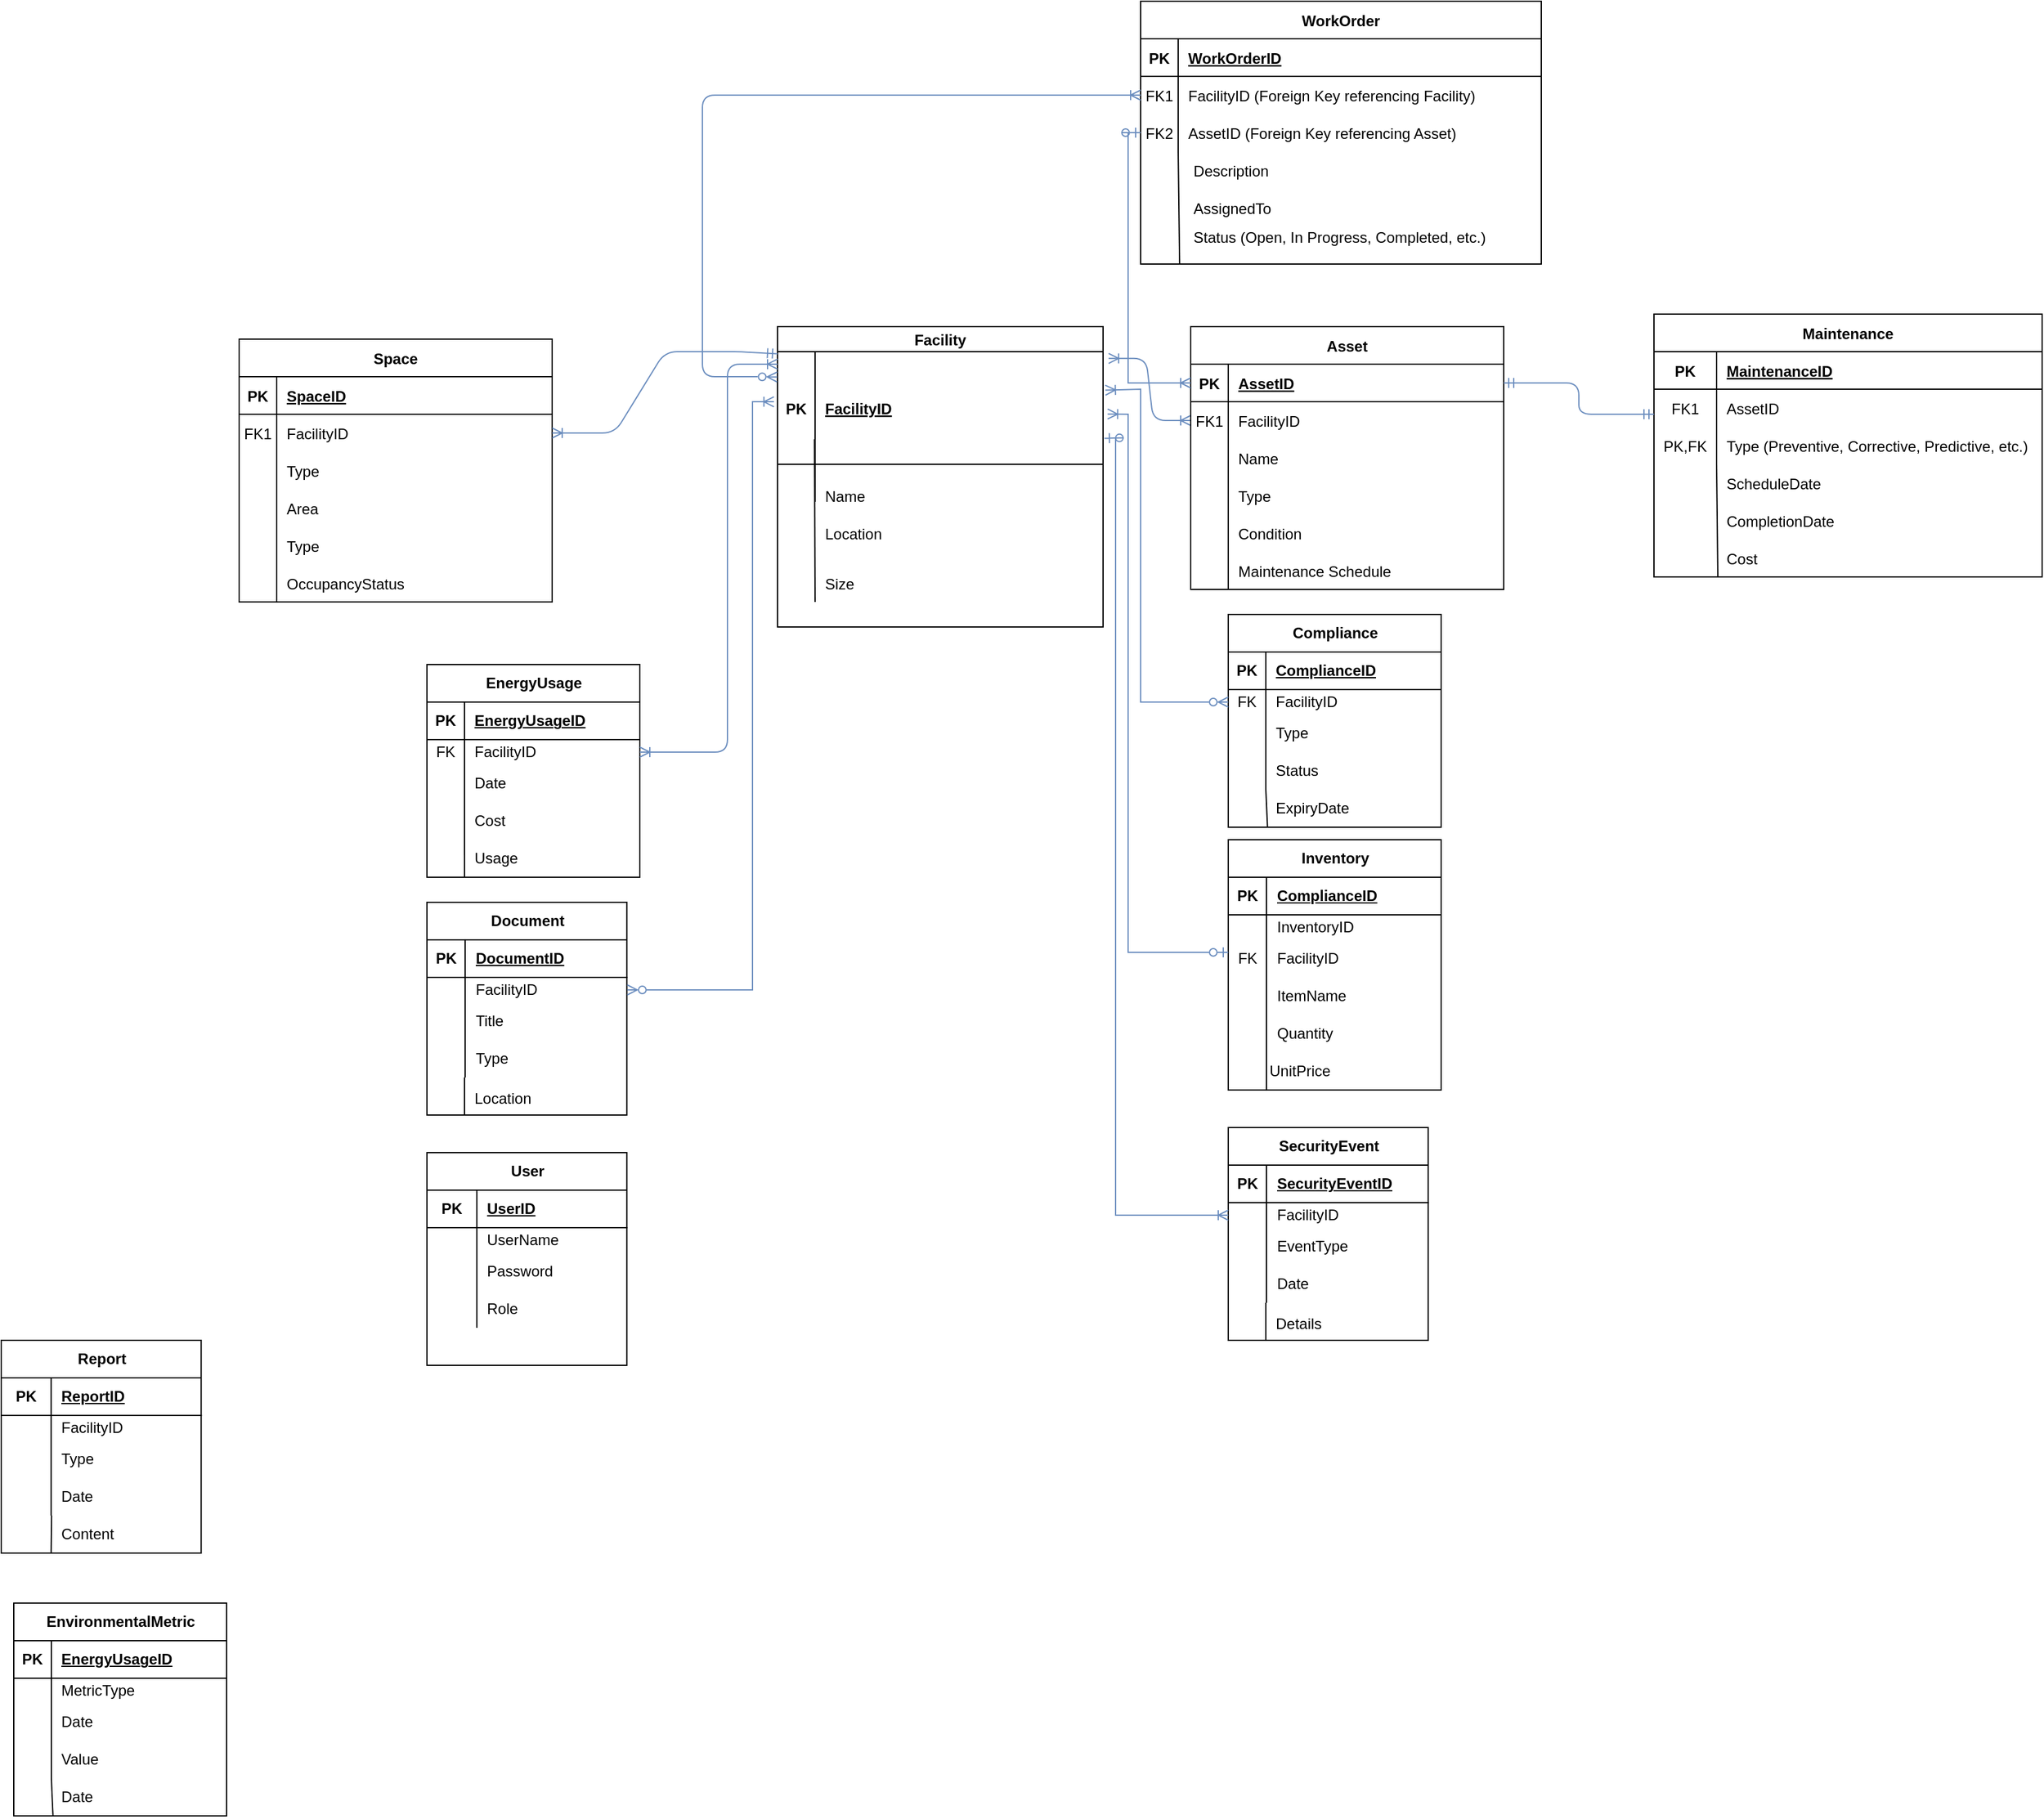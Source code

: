 <mxfile version="22.1.3" type="github">
  <diagram id="R2lEEEUBdFMjLlhIrx00" name="Page-1">
    <mxGraphModel dx="1570" dy="1499" grid="1" gridSize="10" guides="1" tooltips="1" connect="1" arrows="1" fold="1" page="1" pageScale="1" pageWidth="850" pageHeight="1100" math="0" shadow="0" extFonts="Permanent Marker^https://fonts.googleapis.com/css?family=Permanent+Marker">
      <root>
        <mxCell id="0" />
        <mxCell id="1" parent="0" />
        <mxCell id="C-vyLk0tnHw3VtMMgP7b-1" value="" style="edgeStyle=entityRelationEdgeStyle;endArrow=ERoneToMany;startArrow=ERoneToMany;endFill=0;startFill=0;exitX=1.017;exitY=0.06;exitDx=0;exitDy=0;exitPerimeter=0;fillColor=#dae8fc;strokeColor=#6c8ebf;" parent="1" source="C-vyLk0tnHw3VtMMgP7b-24" target="C-vyLk0tnHw3VtMMgP7b-6" edge="1">
          <mxGeometry width="100" height="100" relative="1" as="geometry">
            <mxPoint x="340" y="720" as="sourcePoint" />
            <mxPoint x="440" y="620" as="targetPoint" />
            <Array as="points">
              <mxPoint x="400" y="170" />
              <mxPoint x="400" y="170" />
            </Array>
          </mxGeometry>
        </mxCell>
        <mxCell id="C-vyLk0tnHw3VtMMgP7b-2" value="Asset" style="shape=table;startSize=30;container=1;collapsible=1;childLayout=tableLayout;fixedRows=1;rowLines=0;fontStyle=1;align=center;resizeLast=1;" parent="1" vertex="1">
          <mxGeometry x="450" y="120" width="250" height="210" as="geometry" />
        </mxCell>
        <mxCell id="C-vyLk0tnHw3VtMMgP7b-3" value="" style="shape=partialRectangle;collapsible=0;dropTarget=0;pointerEvents=0;fillColor=none;points=[[0,0.5],[1,0.5]];portConstraint=eastwest;top=0;left=0;right=0;bottom=1;" parent="C-vyLk0tnHw3VtMMgP7b-2" vertex="1">
          <mxGeometry y="30" width="250" height="30" as="geometry" />
        </mxCell>
        <mxCell id="C-vyLk0tnHw3VtMMgP7b-4" value="PK" style="shape=partialRectangle;overflow=hidden;connectable=0;fillColor=none;top=0;left=0;bottom=0;right=0;fontStyle=1;" parent="C-vyLk0tnHw3VtMMgP7b-3" vertex="1">
          <mxGeometry width="30" height="30" as="geometry">
            <mxRectangle width="30" height="30" as="alternateBounds" />
          </mxGeometry>
        </mxCell>
        <mxCell id="C-vyLk0tnHw3VtMMgP7b-5" value="AssetID" style="shape=partialRectangle;overflow=hidden;connectable=0;fillColor=none;top=0;left=0;bottom=0;right=0;align=left;spacingLeft=6;fontStyle=5;" parent="C-vyLk0tnHw3VtMMgP7b-3" vertex="1">
          <mxGeometry x="30" width="220" height="30" as="geometry">
            <mxRectangle width="220" height="30" as="alternateBounds" />
          </mxGeometry>
        </mxCell>
        <mxCell id="C-vyLk0tnHw3VtMMgP7b-6" value="" style="shape=partialRectangle;collapsible=0;dropTarget=0;pointerEvents=0;fillColor=none;points=[[0,0.5],[1,0.5]];portConstraint=eastwest;top=0;left=0;right=0;bottom=0;" parent="C-vyLk0tnHw3VtMMgP7b-2" vertex="1">
          <mxGeometry y="60" width="250" height="30" as="geometry" />
        </mxCell>
        <mxCell id="C-vyLk0tnHw3VtMMgP7b-7" value="FK1" style="shape=partialRectangle;overflow=hidden;connectable=0;fillColor=none;top=0;left=0;bottom=0;right=0;" parent="C-vyLk0tnHw3VtMMgP7b-6" vertex="1">
          <mxGeometry width="30" height="30" as="geometry">
            <mxRectangle width="30" height="30" as="alternateBounds" />
          </mxGeometry>
        </mxCell>
        <mxCell id="C-vyLk0tnHw3VtMMgP7b-8" value="FacilityID" style="shape=partialRectangle;overflow=hidden;connectable=0;fillColor=none;top=0;left=0;bottom=0;right=0;align=left;spacingLeft=6;" parent="C-vyLk0tnHw3VtMMgP7b-6" vertex="1">
          <mxGeometry x="30" width="220" height="30" as="geometry">
            <mxRectangle width="220" height="30" as="alternateBounds" />
          </mxGeometry>
        </mxCell>
        <mxCell id="C-vyLk0tnHw3VtMMgP7b-9" value="" style="shape=partialRectangle;collapsible=0;dropTarget=0;pointerEvents=0;fillColor=none;points=[[0,0.5],[1,0.5]];portConstraint=eastwest;top=0;left=0;right=0;bottom=0;" parent="C-vyLk0tnHw3VtMMgP7b-2" vertex="1">
          <mxGeometry y="90" width="250" height="30" as="geometry" />
        </mxCell>
        <mxCell id="C-vyLk0tnHw3VtMMgP7b-10" value="" style="shape=partialRectangle;overflow=hidden;connectable=0;fillColor=none;top=0;left=0;bottom=0;right=0;" parent="C-vyLk0tnHw3VtMMgP7b-9" vertex="1">
          <mxGeometry width="30" height="30" as="geometry">
            <mxRectangle width="30" height="30" as="alternateBounds" />
          </mxGeometry>
        </mxCell>
        <mxCell id="C-vyLk0tnHw3VtMMgP7b-11" value="Name" style="shape=partialRectangle;overflow=hidden;connectable=0;fillColor=none;top=0;left=0;bottom=0;right=0;align=left;spacingLeft=6;" parent="C-vyLk0tnHw3VtMMgP7b-9" vertex="1">
          <mxGeometry x="30" width="220" height="30" as="geometry">
            <mxRectangle width="220" height="30" as="alternateBounds" />
          </mxGeometry>
        </mxCell>
        <mxCell id="C-vyLk0tnHw3VtMMgP7b-23" value="Facility" style="shape=table;startSize=20;container=1;collapsible=1;childLayout=tableLayout;fixedRows=1;rowLines=0;fontStyle=1;align=center;resizeLast=1;" parent="1" vertex="1">
          <mxGeometry x="120" y="120" width="260" height="240" as="geometry" />
        </mxCell>
        <mxCell id="C-vyLk0tnHw3VtMMgP7b-24" value="" style="shape=partialRectangle;collapsible=0;dropTarget=0;pointerEvents=0;fillColor=none;points=[[0,0.5],[1,0.5]];portConstraint=eastwest;top=0;left=0;right=0;bottom=1;" parent="C-vyLk0tnHw3VtMMgP7b-23" vertex="1">
          <mxGeometry y="20" width="260" height="90" as="geometry" />
        </mxCell>
        <mxCell id="C-vyLk0tnHw3VtMMgP7b-25" value="PK" style="shape=partialRectangle;overflow=hidden;connectable=0;fillColor=none;top=0;left=0;bottom=0;right=0;fontStyle=1;" parent="C-vyLk0tnHw3VtMMgP7b-24" vertex="1">
          <mxGeometry width="30" height="90" as="geometry">
            <mxRectangle width="30" height="90" as="alternateBounds" />
          </mxGeometry>
        </mxCell>
        <mxCell id="C-vyLk0tnHw3VtMMgP7b-26" value="FacilityID" style="shape=partialRectangle;overflow=hidden;connectable=0;fillColor=none;top=0;left=0;bottom=0;right=0;align=left;spacingLeft=6;fontStyle=5;" parent="C-vyLk0tnHw3VtMMgP7b-24" vertex="1">
          <mxGeometry x="30" width="230" height="90" as="geometry">
            <mxRectangle width="230" height="90" as="alternateBounds" />
          </mxGeometry>
        </mxCell>
        <mxCell id="C-vyLk0tnHw3VtMMgP7b-27" value="" style="shape=partialRectangle;collapsible=0;dropTarget=0;pointerEvents=0;fillColor=none;points=[[0,0.5],[1,0.5]];portConstraint=eastwest;top=0;left=0;right=0;bottom=0;" parent="C-vyLk0tnHw3VtMMgP7b-23" vertex="1">
          <mxGeometry y="110" width="260" height="30" as="geometry" />
        </mxCell>
        <mxCell id="C-vyLk0tnHw3VtMMgP7b-28" value="" style="shape=partialRectangle;overflow=hidden;connectable=0;fillColor=none;top=0;left=0;bottom=0;right=0;" parent="C-vyLk0tnHw3VtMMgP7b-27" vertex="1">
          <mxGeometry width="30" height="30" as="geometry">
            <mxRectangle width="30" height="30" as="alternateBounds" />
          </mxGeometry>
        </mxCell>
        <mxCell id="C-vyLk0tnHw3VtMMgP7b-29" value="" style="shape=partialRectangle;overflow=hidden;connectable=0;fillColor=none;top=0;left=0;bottom=0;right=0;align=left;spacingLeft=6;" parent="C-vyLk0tnHw3VtMMgP7b-27" vertex="1">
          <mxGeometry x="30" width="230" height="30" as="geometry">
            <mxRectangle width="230" height="30" as="alternateBounds" />
          </mxGeometry>
        </mxCell>
        <mxCell id="hQxpPtHJT12RlVAMDk6g-2" value="Location" style="shape=partialRectangle;overflow=hidden;connectable=0;fillColor=none;top=0;left=0;bottom=0;right=0;align=left;spacingLeft=6;" parent="1" vertex="1">
          <mxGeometry x="150" y="270" width="220" height="30" as="geometry">
            <mxRectangle width="220" height="30" as="alternateBounds" />
          </mxGeometry>
        </mxCell>
        <mxCell id="hQxpPtHJT12RlVAMDk6g-3" value="Size" style="shape=partialRectangle;overflow=hidden;connectable=0;fillColor=none;top=0;left=0;bottom=0;right=0;align=left;spacingLeft=6;" parent="1" vertex="1">
          <mxGeometry x="150" y="310" width="220" height="30" as="geometry">
            <mxRectangle width="220" height="30" as="alternateBounds" />
          </mxGeometry>
        </mxCell>
        <mxCell id="hQxpPtHJT12RlVAMDk6g-4" value="" style="endArrow=none;html=1;rounded=0;" parent="1" edge="1">
          <mxGeometry width="50" height="50" relative="1" as="geometry">
            <mxPoint x="150" y="340" as="sourcePoint" />
            <mxPoint x="149.49" y="210" as="targetPoint" />
          </mxGeometry>
        </mxCell>
        <mxCell id="hQxpPtHJT12RlVAMDk6g-9" value="Type" style="shape=partialRectangle;overflow=hidden;connectable=0;fillColor=none;top=0;left=0;bottom=0;right=0;align=left;spacingLeft=6;" parent="1" vertex="1">
          <mxGeometry x="480" y="240" width="220" height="30" as="geometry">
            <mxRectangle width="220" height="30" as="alternateBounds" />
          </mxGeometry>
        </mxCell>
        <mxCell id="hQxpPtHJT12RlVAMDk6g-10" value="Maintenance Schedule" style="shape=partialRectangle;overflow=hidden;connectable=0;fillColor=none;top=0;left=0;bottom=0;right=0;align=left;spacingLeft=6;" parent="1" vertex="1">
          <mxGeometry x="480" y="300" width="220" height="30" as="geometry">
            <mxRectangle width="220" height="30" as="alternateBounds" />
          </mxGeometry>
        </mxCell>
        <mxCell id="hQxpPtHJT12RlVAMDk6g-11" value="Condition" style="shape=partialRectangle;overflow=hidden;connectable=0;fillColor=none;top=0;left=0;bottom=0;right=0;align=left;spacingLeft=6;" parent="1" vertex="1">
          <mxGeometry x="480" y="270" width="220" height="30" as="geometry">
            <mxRectangle width="220" height="30" as="alternateBounds" />
          </mxGeometry>
        </mxCell>
        <mxCell id="hQxpPtHJT12RlVAMDk6g-12" value="" style="endArrow=none;html=1;rounded=0;" parent="1" edge="1">
          <mxGeometry width="50" height="50" relative="1" as="geometry">
            <mxPoint x="480" y="330" as="sourcePoint" />
            <mxPoint x="480" y="240" as="targetPoint" />
          </mxGeometry>
        </mxCell>
        <mxCell id="hQxpPtHJT12RlVAMDk6g-45" value="" style="group" parent="1" vertex="1" connectable="0">
          <mxGeometry x="820" y="110" width="310" height="210" as="geometry" />
        </mxCell>
        <mxCell id="hQxpPtHJT12RlVAMDk6g-24" value="Maintenance" style="shape=table;startSize=30;container=1;collapsible=1;childLayout=tableLayout;fixedRows=1;rowLines=0;fontStyle=1;align=center;resizeLast=1;" parent="hQxpPtHJT12RlVAMDk6g-45" vertex="1">
          <mxGeometry width="310" height="210" as="geometry" />
        </mxCell>
        <mxCell id="hQxpPtHJT12RlVAMDk6g-25" value="" style="shape=partialRectangle;collapsible=0;dropTarget=0;pointerEvents=0;fillColor=none;points=[[0,0.5],[1,0.5]];portConstraint=eastwest;top=0;left=0;right=0;bottom=1;" parent="hQxpPtHJT12RlVAMDk6g-24" vertex="1">
          <mxGeometry y="30" width="310" height="30" as="geometry" />
        </mxCell>
        <mxCell id="hQxpPtHJT12RlVAMDk6g-26" value="PK" style="shape=partialRectangle;overflow=hidden;connectable=0;fillColor=none;top=0;left=0;bottom=0;right=0;fontStyle=1;" parent="hQxpPtHJT12RlVAMDk6g-25" vertex="1">
          <mxGeometry width="50" height="30" as="geometry">
            <mxRectangle width="50" height="30" as="alternateBounds" />
          </mxGeometry>
        </mxCell>
        <mxCell id="hQxpPtHJT12RlVAMDk6g-27" value="MaintenanceID" style="shape=partialRectangle;overflow=hidden;connectable=0;fillColor=none;top=0;left=0;bottom=0;right=0;align=left;spacingLeft=6;fontStyle=5;" parent="hQxpPtHJT12RlVAMDk6g-25" vertex="1">
          <mxGeometry x="50" width="260" height="30" as="geometry">
            <mxRectangle width="260" height="30" as="alternateBounds" />
          </mxGeometry>
        </mxCell>
        <mxCell id="hQxpPtHJT12RlVAMDk6g-28" value="" style="shape=partialRectangle;collapsible=0;dropTarget=0;pointerEvents=0;fillColor=none;points=[[0,0.5],[1,0.5]];portConstraint=eastwest;top=0;left=0;right=0;bottom=0;" parent="hQxpPtHJT12RlVAMDk6g-24" vertex="1">
          <mxGeometry y="60" width="310" height="30" as="geometry" />
        </mxCell>
        <mxCell id="hQxpPtHJT12RlVAMDk6g-29" value="FK1" style="shape=partialRectangle;overflow=hidden;connectable=0;fillColor=none;top=0;left=0;bottom=0;right=0;" parent="hQxpPtHJT12RlVAMDk6g-28" vertex="1">
          <mxGeometry width="50" height="30" as="geometry">
            <mxRectangle width="50" height="30" as="alternateBounds" />
          </mxGeometry>
        </mxCell>
        <mxCell id="hQxpPtHJT12RlVAMDk6g-30" value="AssetID " style="shape=partialRectangle;overflow=hidden;connectable=0;fillColor=none;top=0;left=0;bottom=0;right=0;align=left;spacingLeft=6;" parent="hQxpPtHJT12RlVAMDk6g-28" vertex="1">
          <mxGeometry x="50" width="260" height="30" as="geometry">
            <mxRectangle width="260" height="30" as="alternateBounds" />
          </mxGeometry>
        </mxCell>
        <mxCell id="hQxpPtHJT12RlVAMDk6g-31" value="" style="shape=partialRectangle;collapsible=0;dropTarget=0;pointerEvents=0;fillColor=none;points=[[0,0.5],[1,0.5]];portConstraint=eastwest;top=0;left=0;right=0;bottom=0;" parent="hQxpPtHJT12RlVAMDk6g-24" vertex="1">
          <mxGeometry y="90" width="310" height="30" as="geometry" />
        </mxCell>
        <mxCell id="hQxpPtHJT12RlVAMDk6g-32" value="PK,FK" style="shape=partialRectangle;overflow=hidden;connectable=0;fillColor=none;top=0;left=0;bottom=0;right=0;" parent="hQxpPtHJT12RlVAMDk6g-31" vertex="1">
          <mxGeometry width="50" height="30" as="geometry">
            <mxRectangle width="50" height="30" as="alternateBounds" />
          </mxGeometry>
        </mxCell>
        <mxCell id="hQxpPtHJT12RlVAMDk6g-33" value="Type (Preventive, Corrective, Predictive, etc.)" style="shape=partialRectangle;overflow=hidden;connectable=0;fillColor=none;top=0;left=0;bottom=0;right=0;align=left;spacingLeft=6;" parent="hQxpPtHJT12RlVAMDk6g-31" vertex="1">
          <mxGeometry x="50" width="260" height="30" as="geometry">
            <mxRectangle width="260" height="30" as="alternateBounds" />
          </mxGeometry>
        </mxCell>
        <mxCell id="hQxpPtHJT12RlVAMDk6g-34" value="" style="shape=partialRectangle;collapsible=0;dropTarget=0;pointerEvents=0;fillColor=none;points=[[0,0.5],[1,0.5]];portConstraint=eastwest;top=0;left=0;right=0;bottom=0;" parent="hQxpPtHJT12RlVAMDk6g-45" vertex="1">
          <mxGeometry x="20" y="120" width="250" height="30" as="geometry" />
        </mxCell>
        <mxCell id="hQxpPtHJT12RlVAMDk6g-35" value="" style="shape=partialRectangle;overflow=hidden;connectable=0;fillColor=none;top=0;left=0;bottom=0;right=0;" parent="hQxpPtHJT12RlVAMDk6g-34" vertex="1">
          <mxGeometry width="30" height="30" as="geometry">
            <mxRectangle width="30" height="30" as="alternateBounds" />
          </mxGeometry>
        </mxCell>
        <mxCell id="hQxpPtHJT12RlVAMDk6g-36" value="ScheduleDate" style="shape=partialRectangle;overflow=hidden;connectable=0;fillColor=none;top=0;left=0;bottom=0;right=0;align=left;spacingLeft=6;" parent="hQxpPtHJT12RlVAMDk6g-34" vertex="1">
          <mxGeometry x="30" width="220" height="30" as="geometry">
            <mxRectangle width="220" height="30" as="alternateBounds" />
          </mxGeometry>
        </mxCell>
        <mxCell id="hQxpPtHJT12RlVAMDk6g-37" value="" style="shape=partialRectangle;collapsible=0;dropTarget=0;pointerEvents=0;fillColor=none;points=[[0,0.5],[1,0.5]];portConstraint=eastwest;top=0;left=0;right=0;bottom=0;" parent="hQxpPtHJT12RlVAMDk6g-45" vertex="1">
          <mxGeometry x="20" y="180" width="250" height="30" as="geometry" />
        </mxCell>
        <mxCell id="hQxpPtHJT12RlVAMDk6g-38" value="" style="shape=partialRectangle;overflow=hidden;connectable=0;fillColor=none;top=0;left=0;bottom=0;right=0;" parent="hQxpPtHJT12RlVAMDk6g-37" vertex="1">
          <mxGeometry width="30" height="30" as="geometry">
            <mxRectangle width="30" height="30" as="alternateBounds" />
          </mxGeometry>
        </mxCell>
        <mxCell id="hQxpPtHJT12RlVAMDk6g-39" value="Cost" style="shape=partialRectangle;overflow=hidden;connectable=0;fillColor=none;top=0;left=0;bottom=0;right=0;align=left;spacingLeft=6;" parent="hQxpPtHJT12RlVAMDk6g-37" vertex="1">
          <mxGeometry x="30" width="220" height="30" as="geometry">
            <mxRectangle width="220" height="30" as="alternateBounds" />
          </mxGeometry>
        </mxCell>
        <mxCell id="hQxpPtHJT12RlVAMDk6g-40" value="" style="shape=partialRectangle;collapsible=0;dropTarget=0;pointerEvents=0;fillColor=none;points=[[0,0.5],[1,0.5]];portConstraint=eastwest;top=0;left=0;right=0;bottom=0;" parent="hQxpPtHJT12RlVAMDk6g-45" vertex="1">
          <mxGeometry x="20" y="150" width="250" height="30" as="geometry" />
        </mxCell>
        <mxCell id="hQxpPtHJT12RlVAMDk6g-41" value="" style="shape=partialRectangle;overflow=hidden;connectable=0;fillColor=none;top=0;left=0;bottom=0;right=0;" parent="hQxpPtHJT12RlVAMDk6g-40" vertex="1">
          <mxGeometry width="30" height="30" as="geometry">
            <mxRectangle width="30" height="30" as="alternateBounds" />
          </mxGeometry>
        </mxCell>
        <mxCell id="hQxpPtHJT12RlVAMDk6g-42" value="CompletionDate" style="shape=partialRectangle;overflow=hidden;connectable=0;fillColor=none;top=0;left=0;bottom=0;right=0;align=left;spacingLeft=6;" parent="hQxpPtHJT12RlVAMDk6g-40" vertex="1">
          <mxGeometry x="30" width="220" height="30" as="geometry">
            <mxRectangle width="220" height="30" as="alternateBounds" />
          </mxGeometry>
        </mxCell>
        <mxCell id="hQxpPtHJT12RlVAMDk6g-44" value="" style="endArrow=none;html=1;rounded=0;exitX=0.124;exitY=1.033;exitDx=0;exitDy=0;exitPerimeter=0;" parent="hQxpPtHJT12RlVAMDk6g-45" edge="1">
          <mxGeometry width="50" height="50" relative="1" as="geometry">
            <mxPoint x="51" y="210.5" as="sourcePoint" />
            <mxPoint x="50" y="119.51" as="targetPoint" />
          </mxGeometry>
        </mxCell>
        <mxCell id="hQxpPtHJT12RlVAMDk6g-47" value="" style="group" parent="1" vertex="1" connectable="0">
          <mxGeometry x="450" y="-140" width="320" height="210" as="geometry" />
        </mxCell>
        <mxCell id="hQxpPtHJT12RlVAMDk6g-58" value="" style="shape=partialRectangle;collapsible=0;dropTarget=0;pointerEvents=0;fillColor=none;points=[[0,0.5],[1,0.5]];portConstraint=eastwest;top=0;left=0;right=0;bottom=0;" parent="hQxpPtHJT12RlVAMDk6g-47" vertex="1">
          <mxGeometry x="-40" y="120" width="285.714" height="30" as="geometry" />
        </mxCell>
        <mxCell id="hQxpPtHJT12RlVAMDk6g-59" value="" style="shape=partialRectangle;overflow=hidden;connectable=0;fillColor=none;top=0;left=0;bottom=0;right=0;" parent="hQxpPtHJT12RlVAMDk6g-58" vertex="1">
          <mxGeometry width="34.286" height="30" as="geometry">
            <mxRectangle width="30" height="30" as="alternateBounds" />
          </mxGeometry>
        </mxCell>
        <mxCell id="hQxpPtHJT12RlVAMDk6g-60" value="Description" style="shape=partialRectangle;overflow=hidden;connectable=0;fillColor=none;top=0;left=0;bottom=0;right=0;align=left;spacingLeft=6;" parent="hQxpPtHJT12RlVAMDk6g-58" vertex="1">
          <mxGeometry x="34.286" width="251.429" height="30" as="geometry">
            <mxRectangle width="220" height="30" as="alternateBounds" />
          </mxGeometry>
        </mxCell>
        <mxCell id="hQxpPtHJT12RlVAMDk6g-61" value="" style="shape=partialRectangle;collapsible=0;dropTarget=0;pointerEvents=0;fillColor=none;points=[[0,0.5],[1,0.5]];portConstraint=eastwest;top=0;left=0;right=0;bottom=0;" parent="hQxpPtHJT12RlVAMDk6g-47" vertex="1">
          <mxGeometry x="-40" y="180" width="285.714" height="30" as="geometry" />
        </mxCell>
        <mxCell id="hQxpPtHJT12RlVAMDk6g-62" value="" style="shape=partialRectangle;overflow=hidden;connectable=0;fillColor=none;top=0;left=0;bottom=0;right=0;" parent="hQxpPtHJT12RlVAMDk6g-61" vertex="1">
          <mxGeometry width="34.286" height="30" as="geometry">
            <mxRectangle width="30" height="30" as="alternateBounds" />
          </mxGeometry>
        </mxCell>
        <mxCell id="hQxpPtHJT12RlVAMDk6g-63" value="Status (Open, In Progress, Completed, etc.)&#xa;&#xa;" style="shape=partialRectangle;overflow=hidden;connectable=0;fillColor=none;top=0;left=0;bottom=0;right=0;align=left;spacingLeft=6;" parent="hQxpPtHJT12RlVAMDk6g-61" vertex="1">
          <mxGeometry x="34.286" width="251.429" height="30" as="geometry">
            <mxRectangle width="220" height="30" as="alternateBounds" />
          </mxGeometry>
        </mxCell>
        <mxCell id="hQxpPtHJT12RlVAMDk6g-64" value="" style="shape=partialRectangle;collapsible=0;dropTarget=0;pointerEvents=0;fillColor=none;points=[[0,0.5],[1,0.5]];portConstraint=eastwest;top=0;left=0;right=0;bottom=0;" parent="hQxpPtHJT12RlVAMDk6g-47" vertex="1">
          <mxGeometry x="-40" y="150" width="285.714" height="30" as="geometry" />
        </mxCell>
        <mxCell id="hQxpPtHJT12RlVAMDk6g-65" value="" style="shape=partialRectangle;overflow=hidden;connectable=0;fillColor=none;top=0;left=0;bottom=0;right=0;" parent="hQxpPtHJT12RlVAMDk6g-64" vertex="1">
          <mxGeometry width="34.286" height="30" as="geometry">
            <mxRectangle width="30" height="30" as="alternateBounds" />
          </mxGeometry>
        </mxCell>
        <mxCell id="hQxpPtHJT12RlVAMDk6g-66" value="AssignedTo" style="shape=partialRectangle;overflow=hidden;connectable=0;fillColor=none;top=0;left=0;bottom=0;right=0;align=left;spacingLeft=6;" parent="hQxpPtHJT12RlVAMDk6g-64" vertex="1">
          <mxGeometry x="34.286" width="251.429" height="30" as="geometry">
            <mxRectangle width="220" height="30" as="alternateBounds" />
          </mxGeometry>
        </mxCell>
        <mxCell id="hQxpPtHJT12RlVAMDk6g-67" value="" style="endArrow=none;html=1;rounded=0;exitX=0.124;exitY=1.033;exitDx=0;exitDy=0;exitPerimeter=0;" parent="hQxpPtHJT12RlVAMDk6g-47" edge="1">
          <mxGeometry width="50" height="50" relative="1" as="geometry">
            <mxPoint x="-8.861" y="210.5" as="sourcePoint" />
            <mxPoint x="-10.004" y="119.51" as="targetPoint" />
          </mxGeometry>
        </mxCell>
        <mxCell id="hQxpPtHJT12RlVAMDk6g-48" value="WorkOrder" style="shape=table;startSize=30;container=1;collapsible=1;childLayout=tableLayout;fixedRows=1;rowLines=0;fontStyle=1;align=center;resizeLast=1;" parent="hQxpPtHJT12RlVAMDk6g-47" vertex="1">
          <mxGeometry x="-40.0" width="320" height="210" as="geometry" />
        </mxCell>
        <mxCell id="hQxpPtHJT12RlVAMDk6g-49" value="" style="shape=partialRectangle;collapsible=0;dropTarget=0;pointerEvents=0;fillColor=none;points=[[0,0.5],[1,0.5]];portConstraint=eastwest;top=0;left=0;right=0;bottom=1;" parent="hQxpPtHJT12RlVAMDk6g-48" vertex="1">
          <mxGeometry y="30" width="320" height="30" as="geometry" />
        </mxCell>
        <mxCell id="hQxpPtHJT12RlVAMDk6g-50" value="PK" style="shape=partialRectangle;overflow=hidden;connectable=0;fillColor=none;top=0;left=0;bottom=0;right=0;fontStyle=1;" parent="hQxpPtHJT12RlVAMDk6g-49" vertex="1">
          <mxGeometry width="30" height="30" as="geometry">
            <mxRectangle width="30" height="30" as="alternateBounds" />
          </mxGeometry>
        </mxCell>
        <mxCell id="hQxpPtHJT12RlVAMDk6g-51" value="WorkOrderID" style="shape=partialRectangle;overflow=hidden;connectable=0;fillColor=none;top=0;left=0;bottom=0;right=0;align=left;spacingLeft=6;fontStyle=5;" parent="hQxpPtHJT12RlVAMDk6g-49" vertex="1">
          <mxGeometry x="30" width="290" height="30" as="geometry">
            <mxRectangle width="290" height="30" as="alternateBounds" />
          </mxGeometry>
        </mxCell>
        <mxCell id="hQxpPtHJT12RlVAMDk6g-52" value="" style="shape=partialRectangle;collapsible=0;dropTarget=0;pointerEvents=0;fillColor=none;points=[[0,0.5],[1,0.5]];portConstraint=eastwest;top=0;left=0;right=0;bottom=0;" parent="hQxpPtHJT12RlVAMDk6g-48" vertex="1">
          <mxGeometry y="60" width="320" height="30" as="geometry" />
        </mxCell>
        <mxCell id="hQxpPtHJT12RlVAMDk6g-53" value="FK1" style="shape=partialRectangle;overflow=hidden;connectable=0;fillColor=none;top=0;left=0;bottom=0;right=0;" parent="hQxpPtHJT12RlVAMDk6g-52" vertex="1">
          <mxGeometry width="30" height="30" as="geometry">
            <mxRectangle width="30" height="30" as="alternateBounds" />
          </mxGeometry>
        </mxCell>
        <mxCell id="hQxpPtHJT12RlVAMDk6g-54" value="FacilityID (Foreign Key referencing Facility)" style="shape=partialRectangle;overflow=hidden;connectable=0;fillColor=none;top=0;left=0;bottom=0;right=0;align=left;spacingLeft=6;" parent="hQxpPtHJT12RlVAMDk6g-52" vertex="1">
          <mxGeometry x="30" width="290" height="30" as="geometry">
            <mxRectangle width="290" height="30" as="alternateBounds" />
          </mxGeometry>
        </mxCell>
        <mxCell id="hQxpPtHJT12RlVAMDk6g-55" value="" style="shape=partialRectangle;collapsible=0;dropTarget=0;pointerEvents=0;fillColor=none;points=[[0,0.5],[1,0.5]];portConstraint=eastwest;top=0;left=0;right=0;bottom=0;" parent="hQxpPtHJT12RlVAMDk6g-48" vertex="1">
          <mxGeometry y="90" width="320" height="30" as="geometry" />
        </mxCell>
        <mxCell id="hQxpPtHJT12RlVAMDk6g-56" value="FK2" style="shape=partialRectangle;overflow=hidden;connectable=0;fillColor=none;top=0;left=0;bottom=0;right=0;" parent="hQxpPtHJT12RlVAMDk6g-55" vertex="1">
          <mxGeometry width="30" height="30" as="geometry">
            <mxRectangle width="30" height="30" as="alternateBounds" />
          </mxGeometry>
        </mxCell>
        <mxCell id="hQxpPtHJT12RlVAMDk6g-57" value=" AssetID (Foreign Key referencing Asset)" style="shape=partialRectangle;overflow=hidden;connectable=0;fillColor=none;top=0;left=0;bottom=0;right=0;align=left;spacingLeft=6;" parent="hQxpPtHJT12RlVAMDk6g-55" vertex="1">
          <mxGeometry x="30" width="290" height="30" as="geometry">
            <mxRectangle width="290" height="30" as="alternateBounds" />
          </mxGeometry>
        </mxCell>
        <mxCell id="hQxpPtHJT12RlVAMDk6g-136" value="" style="group" parent="1" vertex="1" connectable="0">
          <mxGeometry x="-160" y="390" width="191" height="170" as="geometry" />
        </mxCell>
        <mxCell id="hQxpPtHJT12RlVAMDk6g-118" value="EnergyUsage" style="shape=table;startSize=30;container=1;collapsible=1;childLayout=tableLayout;fixedRows=1;rowLines=0;fontStyle=1;align=center;resizeLast=1;html=1;" parent="hQxpPtHJT12RlVAMDk6g-136" vertex="1">
          <mxGeometry width="170" height="170" as="geometry">
            <mxRectangle x="810" y="390" width="70" height="30" as="alternateBounds" />
          </mxGeometry>
        </mxCell>
        <mxCell id="hQxpPtHJT12RlVAMDk6g-119" value="" style="shape=tableRow;horizontal=0;startSize=0;swimlaneHead=0;swimlaneBody=0;fillColor=none;collapsible=0;dropTarget=0;points=[[0,0.5],[1,0.5]];portConstraint=eastwest;top=0;left=0;right=0;bottom=1;" parent="hQxpPtHJT12RlVAMDk6g-118" vertex="1">
          <mxGeometry y="30" width="170" height="30" as="geometry" />
        </mxCell>
        <mxCell id="hQxpPtHJT12RlVAMDk6g-120" value="PK" style="shape=partialRectangle;connectable=0;fillColor=none;top=0;left=0;bottom=0;right=0;fontStyle=1;overflow=hidden;whiteSpace=wrap;html=1;" parent="hQxpPtHJT12RlVAMDk6g-119" vertex="1">
          <mxGeometry width="30" height="30" as="geometry">
            <mxRectangle width="30" height="30" as="alternateBounds" />
          </mxGeometry>
        </mxCell>
        <mxCell id="hQxpPtHJT12RlVAMDk6g-121" value="EnergyUsageID " style="shape=partialRectangle;connectable=0;fillColor=none;top=0;left=0;bottom=0;right=0;align=left;spacingLeft=6;fontStyle=5;overflow=hidden;whiteSpace=wrap;html=1;" parent="hQxpPtHJT12RlVAMDk6g-119" vertex="1">
          <mxGeometry x="30" width="140" height="30" as="geometry">
            <mxRectangle width="140" height="30" as="alternateBounds" />
          </mxGeometry>
        </mxCell>
        <mxCell id="hQxpPtHJT12RlVAMDk6g-122" value="" style="shape=tableRow;horizontal=0;startSize=0;swimlaneHead=0;swimlaneBody=0;fillColor=none;collapsible=0;dropTarget=0;points=[[0,0.5],[1,0.5]];portConstraint=eastwest;top=0;left=0;right=0;bottom=0;" parent="hQxpPtHJT12RlVAMDk6g-118" vertex="1">
          <mxGeometry y="60" width="170" height="20" as="geometry" />
        </mxCell>
        <mxCell id="hQxpPtHJT12RlVAMDk6g-123" value="FK" style="shape=partialRectangle;connectable=0;fillColor=none;top=0;left=0;bottom=0;right=0;editable=1;overflow=hidden;whiteSpace=wrap;html=1;" parent="hQxpPtHJT12RlVAMDk6g-122" vertex="1">
          <mxGeometry width="30" height="20" as="geometry">
            <mxRectangle width="30" height="20" as="alternateBounds" />
          </mxGeometry>
        </mxCell>
        <mxCell id="hQxpPtHJT12RlVAMDk6g-124" value="FacilityID " style="shape=partialRectangle;connectable=0;fillColor=none;top=0;left=0;bottom=0;right=0;align=left;spacingLeft=6;overflow=hidden;whiteSpace=wrap;html=1;" parent="hQxpPtHJT12RlVAMDk6g-122" vertex="1">
          <mxGeometry x="30" width="140" height="20" as="geometry">
            <mxRectangle width="140" height="20" as="alternateBounds" />
          </mxGeometry>
        </mxCell>
        <mxCell id="hQxpPtHJT12RlVAMDk6g-125" value="" style="shape=tableRow;horizontal=0;startSize=0;swimlaneHead=0;swimlaneBody=0;fillColor=none;collapsible=0;dropTarget=0;points=[[0,0.5],[1,0.5]];portConstraint=eastwest;top=0;left=0;right=0;bottom=0;" parent="hQxpPtHJT12RlVAMDk6g-118" vertex="1">
          <mxGeometry y="80" width="170" height="30" as="geometry" />
        </mxCell>
        <mxCell id="hQxpPtHJT12RlVAMDk6g-126" value="" style="shape=partialRectangle;connectable=0;fillColor=none;top=0;left=0;bottom=0;right=0;editable=1;overflow=hidden;whiteSpace=wrap;html=1;" parent="hQxpPtHJT12RlVAMDk6g-125" vertex="1">
          <mxGeometry width="30" height="30" as="geometry">
            <mxRectangle width="30" height="30" as="alternateBounds" />
          </mxGeometry>
        </mxCell>
        <mxCell id="hQxpPtHJT12RlVAMDk6g-127" value="Date" style="shape=partialRectangle;connectable=0;fillColor=none;top=0;left=0;bottom=0;right=0;align=left;spacingLeft=6;overflow=hidden;whiteSpace=wrap;html=1;" parent="hQxpPtHJT12RlVAMDk6g-125" vertex="1">
          <mxGeometry x="30" width="140" height="30" as="geometry">
            <mxRectangle width="140" height="30" as="alternateBounds" />
          </mxGeometry>
        </mxCell>
        <mxCell id="hQxpPtHJT12RlVAMDk6g-128" value="" style="shape=tableRow;horizontal=0;startSize=0;swimlaneHead=0;swimlaneBody=0;fillColor=none;collapsible=0;dropTarget=0;points=[[0,0.5],[1,0.5]];portConstraint=eastwest;top=0;left=0;right=0;bottom=0;" parent="hQxpPtHJT12RlVAMDk6g-118" vertex="1">
          <mxGeometry y="110" width="170" height="30" as="geometry" />
        </mxCell>
        <mxCell id="hQxpPtHJT12RlVAMDk6g-129" value="" style="shape=partialRectangle;connectable=0;fillColor=none;top=0;left=0;bottom=0;right=0;editable=1;overflow=hidden;whiteSpace=wrap;html=1;" parent="hQxpPtHJT12RlVAMDk6g-128" vertex="1">
          <mxGeometry width="30" height="30" as="geometry">
            <mxRectangle width="30" height="30" as="alternateBounds" />
          </mxGeometry>
        </mxCell>
        <mxCell id="hQxpPtHJT12RlVAMDk6g-130" value="Cost" style="shape=partialRectangle;connectable=0;fillColor=none;top=0;left=0;bottom=0;right=0;align=left;spacingLeft=6;overflow=hidden;whiteSpace=wrap;html=1;" parent="hQxpPtHJT12RlVAMDk6g-128" vertex="1">
          <mxGeometry x="30" width="140" height="30" as="geometry">
            <mxRectangle width="140" height="30" as="alternateBounds" />
          </mxGeometry>
        </mxCell>
        <mxCell id="hQxpPtHJT12RlVAMDk6g-131" value="" style="endArrow=none;html=1;rounded=0;entryX=0.166;entryY=0.999;entryDx=0;entryDy=0;entryPerimeter=0;" parent="hQxpPtHJT12RlVAMDk6g-136" target="hQxpPtHJT12RlVAMDk6g-133" edge="1">
          <mxGeometry relative="1" as="geometry">
            <mxPoint x="30" y="140" as="sourcePoint" />
            <mxPoint x="30" y="200" as="targetPoint" />
          </mxGeometry>
        </mxCell>
        <mxCell id="hQxpPtHJT12RlVAMDk6g-133" value="" style="shape=tableRow;horizontal=0;startSize=0;swimlaneHead=0;swimlaneBody=0;fillColor=none;collapsible=0;dropTarget=0;points=[[0,0.5],[1,0.5]];portConstraint=eastwest;top=0;left=0;right=0;bottom=0;" parent="hQxpPtHJT12RlVAMDk6g-136" vertex="1">
          <mxGeometry y="140" width="181" height="30" as="geometry" />
        </mxCell>
        <mxCell id="hQxpPtHJT12RlVAMDk6g-135" value="Usage" style="shape=partialRectangle;connectable=0;fillColor=none;top=0;left=0;bottom=0;right=0;align=left;spacingLeft=6;overflow=hidden;whiteSpace=wrap;html=1;" parent="hQxpPtHJT12RlVAMDk6g-136" vertex="1">
          <mxGeometry x="30" y="140" width="151" height="30" as="geometry">
            <mxRectangle width="151" height="30" as="alternateBounds" />
          </mxGeometry>
        </mxCell>
        <mxCell id="hQxpPtHJT12RlVAMDk6g-134" value="" style="shape=partialRectangle;connectable=0;fillColor=none;top=0;left=0;bottom=0;right=0;editable=1;overflow=hidden;whiteSpace=wrap;html=1;" parent="hQxpPtHJT12RlVAMDk6g-136" vertex="1">
          <mxGeometry y="140" width="30" height="30" as="geometry">
            <mxRectangle width="30" height="30" as="alternateBounds" />
          </mxGeometry>
        </mxCell>
        <mxCell id="hQxpPtHJT12RlVAMDk6g-155" value="" style="group" parent="1" vertex="1" connectable="0">
          <mxGeometry x="480" y="350" width="181" height="170" as="geometry" />
        </mxCell>
        <mxCell id="hQxpPtHJT12RlVAMDk6g-156" value="Compliance" style="shape=table;startSize=30;container=1;collapsible=1;childLayout=tableLayout;fixedRows=1;rowLines=0;fontStyle=1;align=center;resizeLast=1;html=1;" parent="hQxpPtHJT12RlVAMDk6g-155" vertex="1">
          <mxGeometry width="170" height="170" as="geometry">
            <mxRectangle x="810" y="390" width="70" height="30" as="alternateBounds" />
          </mxGeometry>
        </mxCell>
        <mxCell id="hQxpPtHJT12RlVAMDk6g-157" value="" style="shape=tableRow;horizontal=0;startSize=0;swimlaneHead=0;swimlaneBody=0;fillColor=none;collapsible=0;dropTarget=0;points=[[0,0.5],[1,0.5]];portConstraint=eastwest;top=0;left=0;right=0;bottom=1;" parent="hQxpPtHJT12RlVAMDk6g-156" vertex="1">
          <mxGeometry y="30" width="170" height="30" as="geometry" />
        </mxCell>
        <mxCell id="hQxpPtHJT12RlVAMDk6g-158" value="PK" style="shape=partialRectangle;connectable=0;fillColor=none;top=0;left=0;bottom=0;right=0;fontStyle=1;overflow=hidden;whiteSpace=wrap;html=1;" parent="hQxpPtHJT12RlVAMDk6g-157" vertex="1">
          <mxGeometry width="30" height="30" as="geometry">
            <mxRectangle width="30" height="30" as="alternateBounds" />
          </mxGeometry>
        </mxCell>
        <mxCell id="hQxpPtHJT12RlVAMDk6g-159" value="ComplianceID " style="shape=partialRectangle;connectable=0;fillColor=none;top=0;left=0;bottom=0;right=0;align=left;spacingLeft=6;fontStyle=5;overflow=hidden;whiteSpace=wrap;html=1;" parent="hQxpPtHJT12RlVAMDk6g-157" vertex="1">
          <mxGeometry x="30" width="140" height="30" as="geometry">
            <mxRectangle width="140" height="30" as="alternateBounds" />
          </mxGeometry>
        </mxCell>
        <mxCell id="hQxpPtHJT12RlVAMDk6g-160" value="" style="shape=tableRow;horizontal=0;startSize=0;swimlaneHead=0;swimlaneBody=0;fillColor=none;collapsible=0;dropTarget=0;points=[[0,0.5],[1,0.5]];portConstraint=eastwest;top=0;left=0;right=0;bottom=0;" parent="hQxpPtHJT12RlVAMDk6g-156" vertex="1">
          <mxGeometry y="60" width="170" height="20" as="geometry" />
        </mxCell>
        <mxCell id="hQxpPtHJT12RlVAMDk6g-161" value="FK" style="shape=partialRectangle;connectable=0;fillColor=none;top=0;left=0;bottom=0;right=0;editable=1;overflow=hidden;whiteSpace=wrap;html=1;" parent="hQxpPtHJT12RlVAMDk6g-160" vertex="1">
          <mxGeometry width="30" height="20" as="geometry">
            <mxRectangle width="30" height="20" as="alternateBounds" />
          </mxGeometry>
        </mxCell>
        <mxCell id="hQxpPtHJT12RlVAMDk6g-162" value="FacilityID " style="shape=partialRectangle;connectable=0;fillColor=none;top=0;left=0;bottom=0;right=0;align=left;spacingLeft=6;overflow=hidden;whiteSpace=wrap;html=1;" parent="hQxpPtHJT12RlVAMDk6g-160" vertex="1">
          <mxGeometry x="30" width="140" height="20" as="geometry">
            <mxRectangle width="140" height="20" as="alternateBounds" />
          </mxGeometry>
        </mxCell>
        <mxCell id="hQxpPtHJT12RlVAMDk6g-163" value="" style="shape=tableRow;horizontal=0;startSize=0;swimlaneHead=0;swimlaneBody=0;fillColor=none;collapsible=0;dropTarget=0;points=[[0,0.5],[1,0.5]];portConstraint=eastwest;top=0;left=0;right=0;bottom=0;" parent="hQxpPtHJT12RlVAMDk6g-156" vertex="1">
          <mxGeometry y="80" width="170" height="30" as="geometry" />
        </mxCell>
        <mxCell id="hQxpPtHJT12RlVAMDk6g-164" value="" style="shape=partialRectangle;connectable=0;fillColor=none;top=0;left=0;bottom=0;right=0;editable=1;overflow=hidden;whiteSpace=wrap;html=1;" parent="hQxpPtHJT12RlVAMDk6g-163" vertex="1">
          <mxGeometry width="30" height="30" as="geometry">
            <mxRectangle width="30" height="30" as="alternateBounds" />
          </mxGeometry>
        </mxCell>
        <mxCell id="hQxpPtHJT12RlVAMDk6g-165" value="Type" style="shape=partialRectangle;connectable=0;fillColor=none;top=0;left=0;bottom=0;right=0;align=left;spacingLeft=6;overflow=hidden;whiteSpace=wrap;html=1;" parent="hQxpPtHJT12RlVAMDk6g-163" vertex="1">
          <mxGeometry x="30" width="140" height="30" as="geometry">
            <mxRectangle width="140" height="30" as="alternateBounds" />
          </mxGeometry>
        </mxCell>
        <mxCell id="hQxpPtHJT12RlVAMDk6g-166" value="" style="shape=tableRow;horizontal=0;startSize=0;swimlaneHead=0;swimlaneBody=0;fillColor=none;collapsible=0;dropTarget=0;points=[[0,0.5],[1,0.5]];portConstraint=eastwest;top=0;left=0;right=0;bottom=0;" parent="hQxpPtHJT12RlVAMDk6g-156" vertex="1">
          <mxGeometry y="110" width="170" height="30" as="geometry" />
        </mxCell>
        <mxCell id="hQxpPtHJT12RlVAMDk6g-167" value="" style="shape=partialRectangle;connectable=0;fillColor=none;top=0;left=0;bottom=0;right=0;editable=1;overflow=hidden;whiteSpace=wrap;html=1;" parent="hQxpPtHJT12RlVAMDk6g-166" vertex="1">
          <mxGeometry width="30" height="30" as="geometry">
            <mxRectangle width="30" height="30" as="alternateBounds" />
          </mxGeometry>
        </mxCell>
        <mxCell id="hQxpPtHJT12RlVAMDk6g-168" value="Status" style="shape=partialRectangle;connectable=0;fillColor=none;top=0;left=0;bottom=0;right=0;align=left;spacingLeft=6;overflow=hidden;whiteSpace=wrap;html=1;" parent="hQxpPtHJT12RlVAMDk6g-166" vertex="1">
          <mxGeometry x="30" width="140" height="30" as="geometry">
            <mxRectangle width="140" height="30" as="alternateBounds" />
          </mxGeometry>
        </mxCell>
        <mxCell id="hQxpPtHJT12RlVAMDk6g-169" value="" style="endArrow=none;html=1;rounded=0;entryX=0.173;entryY=0.989;entryDx=0;entryDy=0;entryPerimeter=0;" parent="hQxpPtHJT12RlVAMDk6g-155" target="hQxpPtHJT12RlVAMDk6g-170" edge="1">
          <mxGeometry relative="1" as="geometry">
            <mxPoint x="30" y="140" as="sourcePoint" />
            <mxPoint x="30" y="200" as="targetPoint" />
          </mxGeometry>
        </mxCell>
        <mxCell id="hQxpPtHJT12RlVAMDk6g-170" value="" style="shape=tableRow;horizontal=0;startSize=0;swimlaneHead=0;swimlaneBody=0;fillColor=none;collapsible=0;dropTarget=0;points=[[0,0.5],[1,0.5]];portConstraint=eastwest;top=0;left=0;right=0;bottom=0;" parent="hQxpPtHJT12RlVAMDk6g-155" vertex="1">
          <mxGeometry y="140" width="181" height="30" as="geometry" />
        </mxCell>
        <mxCell id="hQxpPtHJT12RlVAMDk6g-171" value="" style="shape=partialRectangle;connectable=0;fillColor=none;top=0;left=0;bottom=0;right=0;editable=1;overflow=hidden;whiteSpace=wrap;html=1;" parent="hQxpPtHJT12RlVAMDk6g-170" vertex="1">
          <mxGeometry width="30" height="30" as="geometry">
            <mxRectangle width="30" height="30" as="alternateBounds" />
          </mxGeometry>
        </mxCell>
        <mxCell id="hQxpPtHJT12RlVAMDk6g-172" value="ExpiryDate" style="shape=partialRectangle;connectable=0;fillColor=none;top=0;left=0;bottom=0;right=0;align=left;spacingLeft=6;overflow=hidden;whiteSpace=wrap;html=1;" parent="hQxpPtHJT12RlVAMDk6g-170" vertex="1">
          <mxGeometry x="30" width="151" height="30" as="geometry">
            <mxRectangle width="151" height="30" as="alternateBounds" />
          </mxGeometry>
        </mxCell>
        <mxCell id="hQxpPtHJT12RlVAMDk6g-173" value="" style="group" parent="1" vertex="1" connectable="0">
          <mxGeometry x="480" y="530" width="181" height="200" as="geometry" />
        </mxCell>
        <mxCell id="hQxpPtHJT12RlVAMDk6g-174" value="Inventory" style="shape=table;startSize=30;container=1;collapsible=1;childLayout=tableLayout;fixedRows=1;rowLines=0;fontStyle=1;align=center;resizeLast=1;html=1;" parent="hQxpPtHJT12RlVAMDk6g-173" vertex="1">
          <mxGeometry width="170" height="200" as="geometry">
            <mxRectangle x="810" y="390" width="70" height="30" as="alternateBounds" />
          </mxGeometry>
        </mxCell>
        <mxCell id="hQxpPtHJT12RlVAMDk6g-175" value="" style="shape=tableRow;horizontal=0;startSize=0;swimlaneHead=0;swimlaneBody=0;fillColor=none;collapsible=0;dropTarget=0;points=[[0,0.5],[1,0.5]];portConstraint=eastwest;top=0;left=0;right=0;bottom=1;" parent="hQxpPtHJT12RlVAMDk6g-174" vertex="1">
          <mxGeometry y="30" width="170" height="30" as="geometry" />
        </mxCell>
        <mxCell id="hQxpPtHJT12RlVAMDk6g-176" value="PK" style="shape=partialRectangle;connectable=0;fillColor=none;top=0;left=0;bottom=0;right=0;fontStyle=1;overflow=hidden;whiteSpace=wrap;html=1;" parent="hQxpPtHJT12RlVAMDk6g-175" vertex="1">
          <mxGeometry width="30.5" height="30" as="geometry">
            <mxRectangle width="30.5" height="30" as="alternateBounds" />
          </mxGeometry>
        </mxCell>
        <mxCell id="hQxpPtHJT12RlVAMDk6g-177" value="ComplianceID " style="shape=partialRectangle;connectable=0;fillColor=none;top=0;left=0;bottom=0;right=0;align=left;spacingLeft=6;fontStyle=5;overflow=hidden;whiteSpace=wrap;html=1;" parent="hQxpPtHJT12RlVAMDk6g-175" vertex="1">
          <mxGeometry x="30.5" width="139.5" height="30" as="geometry">
            <mxRectangle width="139.5" height="30" as="alternateBounds" />
          </mxGeometry>
        </mxCell>
        <mxCell id="hQxpPtHJT12RlVAMDk6g-178" value="" style="shape=tableRow;horizontal=0;startSize=0;swimlaneHead=0;swimlaneBody=0;fillColor=none;collapsible=0;dropTarget=0;points=[[0,0.5],[1,0.5]];portConstraint=eastwest;top=0;left=0;right=0;bottom=0;" parent="hQxpPtHJT12RlVAMDk6g-174" vertex="1">
          <mxGeometry y="60" width="170" height="20" as="geometry" />
        </mxCell>
        <mxCell id="hQxpPtHJT12RlVAMDk6g-179" value="" style="shape=partialRectangle;connectable=0;fillColor=none;top=0;left=0;bottom=0;right=0;editable=1;overflow=hidden;whiteSpace=wrap;html=1;" parent="hQxpPtHJT12RlVAMDk6g-178" vertex="1">
          <mxGeometry width="30.5" height="20" as="geometry">
            <mxRectangle width="30.5" height="20" as="alternateBounds" />
          </mxGeometry>
        </mxCell>
        <mxCell id="hQxpPtHJT12RlVAMDk6g-180" value="InventoryID " style="shape=partialRectangle;connectable=0;fillColor=none;top=0;left=0;bottom=0;right=0;align=left;spacingLeft=6;overflow=hidden;whiteSpace=wrap;html=1;" parent="hQxpPtHJT12RlVAMDk6g-178" vertex="1">
          <mxGeometry x="30.5" width="139.5" height="20" as="geometry">
            <mxRectangle width="139.5" height="20" as="alternateBounds" />
          </mxGeometry>
        </mxCell>
        <mxCell id="hQxpPtHJT12RlVAMDk6g-181" value="" style="shape=tableRow;horizontal=0;startSize=0;swimlaneHead=0;swimlaneBody=0;fillColor=none;collapsible=0;dropTarget=0;points=[[0,0.5],[1,0.5]];portConstraint=eastwest;top=0;left=0;right=0;bottom=0;" parent="hQxpPtHJT12RlVAMDk6g-174" vertex="1">
          <mxGeometry y="80" width="170" height="30" as="geometry" />
        </mxCell>
        <mxCell id="hQxpPtHJT12RlVAMDk6g-182" value="FK" style="shape=partialRectangle;connectable=0;fillColor=none;top=0;left=0;bottom=0;right=0;editable=1;overflow=hidden;whiteSpace=wrap;html=1;" parent="hQxpPtHJT12RlVAMDk6g-181" vertex="1">
          <mxGeometry width="30.5" height="30" as="geometry">
            <mxRectangle width="30.5" height="30" as="alternateBounds" />
          </mxGeometry>
        </mxCell>
        <mxCell id="hQxpPtHJT12RlVAMDk6g-183" value="FacilityID " style="shape=partialRectangle;connectable=0;fillColor=none;top=0;left=0;bottom=0;right=0;align=left;spacingLeft=6;overflow=hidden;whiteSpace=wrap;html=1;" parent="hQxpPtHJT12RlVAMDk6g-181" vertex="1">
          <mxGeometry x="30.5" width="139.5" height="30" as="geometry">
            <mxRectangle width="139.5" height="30" as="alternateBounds" />
          </mxGeometry>
        </mxCell>
        <mxCell id="hQxpPtHJT12RlVAMDk6g-184" value="" style="shape=tableRow;horizontal=0;startSize=0;swimlaneHead=0;swimlaneBody=0;fillColor=none;collapsible=0;dropTarget=0;points=[[0,0.5],[1,0.5]];portConstraint=eastwest;top=0;left=0;right=0;bottom=0;" parent="hQxpPtHJT12RlVAMDk6g-174" vertex="1">
          <mxGeometry y="110" width="170" height="30" as="geometry" />
        </mxCell>
        <mxCell id="hQxpPtHJT12RlVAMDk6g-185" value="" style="shape=partialRectangle;connectable=0;fillColor=none;top=0;left=0;bottom=0;right=0;editable=1;overflow=hidden;whiteSpace=wrap;html=1;" parent="hQxpPtHJT12RlVAMDk6g-184" vertex="1">
          <mxGeometry width="30.5" height="30" as="geometry">
            <mxRectangle width="30.5" height="30" as="alternateBounds" />
          </mxGeometry>
        </mxCell>
        <mxCell id="hQxpPtHJT12RlVAMDk6g-186" value="ItemName" style="shape=partialRectangle;connectable=0;fillColor=none;top=0;left=0;bottom=0;right=0;align=left;spacingLeft=6;overflow=hidden;whiteSpace=wrap;html=1;" parent="hQxpPtHJT12RlVAMDk6g-184" vertex="1">
          <mxGeometry x="30.5" width="139.5" height="30" as="geometry">
            <mxRectangle width="139.5" height="30" as="alternateBounds" />
          </mxGeometry>
        </mxCell>
        <mxCell id="hQxpPtHJT12RlVAMDk6g-188" value="" style="shape=tableRow;horizontal=0;startSize=0;swimlaneHead=0;swimlaneBody=0;fillColor=none;collapsible=0;dropTarget=0;points=[[0,0.5],[1,0.5]];portConstraint=eastwest;top=0;left=0;right=0;bottom=0;" parent="hQxpPtHJT12RlVAMDk6g-173" vertex="1">
          <mxGeometry y="140" width="181" height="30" as="geometry" />
        </mxCell>
        <mxCell id="hQxpPtHJT12RlVAMDk6g-192" value="" style="endArrow=none;html=1;rounded=0;" parent="hQxpPtHJT12RlVAMDk6g-173" edge="1">
          <mxGeometry relative="1" as="geometry">
            <mxPoint x="30.5" y="170" as="sourcePoint" />
            <mxPoint x="30.5" y="200" as="targetPoint" />
          </mxGeometry>
        </mxCell>
        <mxCell id="hQxpPtHJT12RlVAMDk6g-189" value="" style="shape=partialRectangle;connectable=0;fillColor=none;top=0;left=0;bottom=0;right=0;editable=1;overflow=hidden;whiteSpace=wrap;html=1;" parent="hQxpPtHJT12RlVAMDk6g-173" vertex="1">
          <mxGeometry x="10.5" y="140" width="30" height="30" as="geometry">
            <mxRectangle width="30" height="30" as="alternateBounds" />
          </mxGeometry>
        </mxCell>
        <mxCell id="hQxpPtHJT12RlVAMDk6g-187" value="" style="endArrow=none;html=1;rounded=0;" parent="hQxpPtHJT12RlVAMDk6g-173" edge="1">
          <mxGeometry relative="1" as="geometry">
            <mxPoint x="30.5" y="140" as="sourcePoint" />
            <mxPoint x="30.5" y="170" as="targetPoint" />
          </mxGeometry>
        </mxCell>
        <mxCell id="hQxpPtHJT12RlVAMDk6g-190" value="Quantity" style="shape=partialRectangle;connectable=0;fillColor=none;top=0;left=0;bottom=0;right=0;align=left;spacingLeft=6;overflow=hidden;whiteSpace=wrap;html=1;" parent="hQxpPtHJT12RlVAMDk6g-173" vertex="1">
          <mxGeometry x="30.5" y="140" width="131" height="30" as="geometry">
            <mxRectangle width="151" height="30" as="alternateBounds" />
          </mxGeometry>
        </mxCell>
        <mxCell id="hQxpPtHJT12RlVAMDk6g-193" value="UnitPrice" style="shape=partialRectangle;connectable=0;fillColor=none;top=0;left=0;bottom=0;right=0;align=left;spacingLeft=6;overflow=hidden;whiteSpace=wrap;html=1;" parent="hQxpPtHJT12RlVAMDk6g-173" vertex="1">
          <mxGeometry x="25" y="170" width="131" height="30" as="geometry">
            <mxRectangle width="151" height="30" as="alternateBounds" />
          </mxGeometry>
        </mxCell>
        <mxCell id="hQxpPtHJT12RlVAMDk6g-217" value="" style="group" parent="1" vertex="1" connectable="0">
          <mxGeometry x="480" y="760" width="170" height="170" as="geometry" />
        </mxCell>
        <mxCell id="hQxpPtHJT12RlVAMDk6g-194" value="" style="group" parent="hQxpPtHJT12RlVAMDk6g-217" vertex="1" connectable="0">
          <mxGeometry width="170" height="170" as="geometry" />
        </mxCell>
        <mxCell id="hQxpPtHJT12RlVAMDk6g-208" value="" style="shape=tableRow;horizontal=0;startSize=0;swimlaneHead=0;swimlaneBody=0;fillColor=none;collapsible=0;dropTarget=0;points=[[0,0.5],[1,0.5]];portConstraint=eastwest;top=0;left=0;right=0;bottom=0;" parent="hQxpPtHJT12RlVAMDk6g-194" vertex="1">
          <mxGeometry y="119" width="170" height="25.5" as="geometry" />
        </mxCell>
        <mxCell id="hQxpPtHJT12RlVAMDk6g-210" value="" style="shape=partialRectangle;connectable=0;fillColor=none;top=0;left=0;bottom=0;right=0;editable=1;overflow=hidden;whiteSpace=wrap;html=1;" parent="hQxpPtHJT12RlVAMDk6g-194" vertex="1">
          <mxGeometry x="9.862" y="119" width="28.177" height="25.5" as="geometry">
            <mxRectangle width="30" height="30" as="alternateBounds" />
          </mxGeometry>
        </mxCell>
        <mxCell id="hQxpPtHJT12RlVAMDk6g-212" value="Details" style="shape=partialRectangle;connectable=0;fillColor=none;top=0;left=0;bottom=0;right=0;align=left;spacingLeft=6;overflow=hidden;whiteSpace=wrap;html=1;" parent="hQxpPtHJT12RlVAMDk6g-194" vertex="1">
          <mxGeometry x="29.996" y="144.5" width="123.039" height="25.5" as="geometry">
            <mxRectangle width="151" height="30" as="alternateBounds" />
          </mxGeometry>
        </mxCell>
        <mxCell id="hQxpPtHJT12RlVAMDk6g-216" value="" style="endArrow=none;html=1;rounded=0;" parent="hQxpPtHJT12RlVAMDk6g-217" edge="1">
          <mxGeometry width="50" height="50" relative="1" as="geometry">
            <mxPoint x="30" y="170" as="sourcePoint" />
            <mxPoint x="30" y="140" as="targetPoint" />
          </mxGeometry>
        </mxCell>
        <mxCell id="hQxpPtHJT12RlVAMDk6g-231" value="" style="group" parent="1" vertex="1" connectable="0">
          <mxGeometry x="-160" y="580" width="170" height="170" as="geometry" />
        </mxCell>
        <mxCell id="hQxpPtHJT12RlVAMDk6g-232" value="" style="group" parent="hQxpPtHJT12RlVAMDk6g-231" vertex="1" connectable="0">
          <mxGeometry width="170" height="170" as="geometry" />
        </mxCell>
        <mxCell id="hQxpPtHJT12RlVAMDk6g-233" value="Document" style="shape=table;startSize=30;container=1;collapsible=1;childLayout=tableLayout;fixedRows=1;rowLines=0;fontStyle=1;align=center;resizeLast=1;html=1;" parent="hQxpPtHJT12RlVAMDk6g-232" vertex="1">
          <mxGeometry width="159.669" height="170" as="geometry">
            <mxRectangle x="810" y="390" width="70" height="30" as="alternateBounds" />
          </mxGeometry>
        </mxCell>
        <mxCell id="hQxpPtHJT12RlVAMDk6g-234" value="" style="shape=tableRow;horizontal=0;startSize=0;swimlaneHead=0;swimlaneBody=0;fillColor=none;collapsible=0;dropTarget=0;points=[[0,0.5],[1,0.5]];portConstraint=eastwest;top=0;left=0;right=0;bottom=1;" parent="hQxpPtHJT12RlVAMDk6g-233" vertex="1">
          <mxGeometry y="30" width="159.669" height="30" as="geometry" />
        </mxCell>
        <mxCell id="hQxpPtHJT12RlVAMDk6g-235" value="PK" style="shape=partialRectangle;connectable=0;fillColor=none;top=0;left=0;bottom=0;right=0;fontStyle=1;overflow=hidden;whiteSpace=wrap;html=1;" parent="hQxpPtHJT12RlVAMDk6g-234" vertex="1">
          <mxGeometry width="30.5" height="30" as="geometry">
            <mxRectangle width="30.5" height="30" as="alternateBounds" />
          </mxGeometry>
        </mxCell>
        <mxCell id="hQxpPtHJT12RlVAMDk6g-236" value="DocumentID " style="shape=partialRectangle;connectable=0;fillColor=none;top=0;left=0;bottom=0;right=0;align=left;spacingLeft=6;fontStyle=5;overflow=hidden;whiteSpace=wrap;html=1;" parent="hQxpPtHJT12RlVAMDk6g-234" vertex="1">
          <mxGeometry x="30.5" width="129.169" height="30" as="geometry">
            <mxRectangle width="129.169" height="30" as="alternateBounds" />
          </mxGeometry>
        </mxCell>
        <mxCell id="hQxpPtHJT12RlVAMDk6g-237" value="" style="shape=tableRow;horizontal=0;startSize=0;swimlaneHead=0;swimlaneBody=0;fillColor=none;collapsible=0;dropTarget=0;points=[[0,0.5],[1,0.5]];portConstraint=eastwest;top=0;left=0;right=0;bottom=0;" parent="hQxpPtHJT12RlVAMDk6g-233" vertex="1">
          <mxGeometry y="60" width="159.669" height="20" as="geometry" />
        </mxCell>
        <mxCell id="hQxpPtHJT12RlVAMDk6g-238" value="" style="shape=partialRectangle;connectable=0;fillColor=none;top=0;left=0;bottom=0;right=0;editable=1;overflow=hidden;whiteSpace=wrap;html=1;" parent="hQxpPtHJT12RlVAMDk6g-237" vertex="1">
          <mxGeometry width="30.5" height="20" as="geometry">
            <mxRectangle width="30.5" height="20" as="alternateBounds" />
          </mxGeometry>
        </mxCell>
        <mxCell id="hQxpPtHJT12RlVAMDk6g-239" value="FacilityID " style="shape=partialRectangle;connectable=0;fillColor=none;top=0;left=0;bottom=0;right=0;align=left;spacingLeft=6;overflow=hidden;whiteSpace=wrap;html=1;" parent="hQxpPtHJT12RlVAMDk6g-237" vertex="1">
          <mxGeometry x="30.5" width="129.169" height="20" as="geometry">
            <mxRectangle width="129.169" height="20" as="alternateBounds" />
          </mxGeometry>
        </mxCell>
        <mxCell id="hQxpPtHJT12RlVAMDk6g-240" value="" style="shape=tableRow;horizontal=0;startSize=0;swimlaneHead=0;swimlaneBody=0;fillColor=none;collapsible=0;dropTarget=0;points=[[0,0.5],[1,0.5]];portConstraint=eastwest;top=0;left=0;right=0;bottom=0;" parent="hQxpPtHJT12RlVAMDk6g-233" vertex="1">
          <mxGeometry y="80" width="159.669" height="30" as="geometry" />
        </mxCell>
        <mxCell id="hQxpPtHJT12RlVAMDk6g-241" value="" style="shape=partialRectangle;connectable=0;fillColor=none;top=0;left=0;bottom=0;right=0;editable=1;overflow=hidden;whiteSpace=wrap;html=1;" parent="hQxpPtHJT12RlVAMDk6g-240" vertex="1">
          <mxGeometry width="30.5" height="30" as="geometry">
            <mxRectangle width="30.5" height="30" as="alternateBounds" />
          </mxGeometry>
        </mxCell>
        <mxCell id="hQxpPtHJT12RlVAMDk6g-242" value="Title" style="shape=partialRectangle;connectable=0;fillColor=none;top=0;left=0;bottom=0;right=0;align=left;spacingLeft=6;overflow=hidden;whiteSpace=wrap;html=1;" parent="hQxpPtHJT12RlVAMDk6g-240" vertex="1">
          <mxGeometry x="30.5" width="129.169" height="30" as="geometry">
            <mxRectangle width="129.169" height="30" as="alternateBounds" />
          </mxGeometry>
        </mxCell>
        <mxCell id="hQxpPtHJT12RlVAMDk6g-243" value="" style="shape=tableRow;horizontal=0;startSize=0;swimlaneHead=0;swimlaneBody=0;fillColor=none;collapsible=0;dropTarget=0;points=[[0,0.5],[1,0.5]];portConstraint=eastwest;top=0;left=0;right=0;bottom=0;" parent="hQxpPtHJT12RlVAMDk6g-233" vertex="1">
          <mxGeometry y="110" width="159.669" height="30" as="geometry" />
        </mxCell>
        <mxCell id="hQxpPtHJT12RlVAMDk6g-244" value="" style="shape=partialRectangle;connectable=0;fillColor=none;top=0;left=0;bottom=0;right=0;editable=1;overflow=hidden;whiteSpace=wrap;html=1;" parent="hQxpPtHJT12RlVAMDk6g-243" vertex="1">
          <mxGeometry width="30.5" height="30" as="geometry">
            <mxRectangle width="30.5" height="30" as="alternateBounds" />
          </mxGeometry>
        </mxCell>
        <mxCell id="hQxpPtHJT12RlVAMDk6g-245" value="Type" style="shape=partialRectangle;connectable=0;fillColor=none;top=0;left=0;bottom=0;right=0;align=left;spacingLeft=6;overflow=hidden;whiteSpace=wrap;html=1;" parent="hQxpPtHJT12RlVAMDk6g-243" vertex="1">
          <mxGeometry x="30.5" width="129.169" height="30" as="geometry">
            <mxRectangle width="129.169" height="30" as="alternateBounds" />
          </mxGeometry>
        </mxCell>
        <mxCell id="hQxpPtHJT12RlVAMDk6g-246" value="" style="shape=tableRow;horizontal=0;startSize=0;swimlaneHead=0;swimlaneBody=0;fillColor=none;collapsible=0;dropTarget=0;points=[[0,0.5],[1,0.5]];portConstraint=eastwest;top=0;left=0;right=0;bottom=0;" parent="hQxpPtHJT12RlVAMDk6g-232" vertex="1">
          <mxGeometry y="119" width="170" height="25.5" as="geometry" />
        </mxCell>
        <mxCell id="hQxpPtHJT12RlVAMDk6g-247" value="" style="shape=partialRectangle;connectable=0;fillColor=none;top=0;left=0;bottom=0;right=0;editable=1;overflow=hidden;whiteSpace=wrap;html=1;" parent="hQxpPtHJT12RlVAMDk6g-232" vertex="1">
          <mxGeometry x="9.86" y="119" width="30.14" height="25.5" as="geometry">
            <mxRectangle width="30" height="30" as="alternateBounds" />
          </mxGeometry>
        </mxCell>
        <mxCell id="hQxpPtHJT12RlVAMDk6g-248" value="Location" style="shape=partialRectangle;connectable=0;fillColor=none;top=0;left=0;bottom=0;right=0;align=left;spacingLeft=6;overflow=hidden;whiteSpace=wrap;html=1;" parent="hQxpPtHJT12RlVAMDk6g-232" vertex="1">
          <mxGeometry x="29.996" y="144.5" width="123.039" height="25.5" as="geometry">
            <mxRectangle width="151" height="30" as="alternateBounds" />
          </mxGeometry>
        </mxCell>
        <mxCell id="hQxpPtHJT12RlVAMDk6g-249" value="" style="endArrow=none;html=1;rounded=0;" parent="hQxpPtHJT12RlVAMDk6g-231" edge="1">
          <mxGeometry width="50" height="50" relative="1" as="geometry">
            <mxPoint x="30" y="170" as="sourcePoint" />
            <mxPoint x="30" y="140" as="targetPoint" />
          </mxGeometry>
        </mxCell>
        <mxCell id="hQxpPtHJT12RlVAMDk6g-266" value="" style="group" parent="1" vertex="1" connectable="0">
          <mxGeometry x="-500" y="930" width="168.999" height="170" as="geometry" />
        </mxCell>
        <mxCell id="hQxpPtHJT12RlVAMDk6g-250" value="Report" style="shape=table;startSize=30;container=1;collapsible=1;childLayout=tableLayout;fixedRows=1;rowLines=0;fontStyle=1;align=center;resizeLast=1;html=1;" parent="hQxpPtHJT12RlVAMDk6g-266" vertex="1">
          <mxGeometry width="159.669" height="170" as="geometry">
            <mxRectangle x="810" y="390" width="70" height="30" as="alternateBounds" />
          </mxGeometry>
        </mxCell>
        <mxCell id="hQxpPtHJT12RlVAMDk6g-251" value="" style="shape=tableRow;horizontal=0;startSize=0;swimlaneHead=0;swimlaneBody=0;fillColor=none;collapsible=0;dropTarget=0;points=[[0,0.5],[1,0.5]];portConstraint=eastwest;top=0;left=0;right=0;bottom=1;" parent="hQxpPtHJT12RlVAMDk6g-250" vertex="1">
          <mxGeometry y="30" width="159.669" height="30" as="geometry" />
        </mxCell>
        <mxCell id="hQxpPtHJT12RlVAMDk6g-252" value="PK" style="shape=partialRectangle;connectable=0;fillColor=none;top=0;left=0;bottom=0;right=0;fontStyle=1;overflow=hidden;whiteSpace=wrap;html=1;" parent="hQxpPtHJT12RlVAMDk6g-251" vertex="1">
          <mxGeometry width="39.83" height="30" as="geometry">
            <mxRectangle width="39.83" height="30" as="alternateBounds" />
          </mxGeometry>
        </mxCell>
        <mxCell id="hQxpPtHJT12RlVAMDk6g-253" value="ReportID " style="shape=partialRectangle;connectable=0;fillColor=none;top=0;left=0;bottom=0;right=0;align=left;spacingLeft=6;fontStyle=5;overflow=hidden;whiteSpace=wrap;html=1;" parent="hQxpPtHJT12RlVAMDk6g-251" vertex="1">
          <mxGeometry x="39.83" width="119.839" height="30" as="geometry">
            <mxRectangle width="119.839" height="30" as="alternateBounds" />
          </mxGeometry>
        </mxCell>
        <mxCell id="hQxpPtHJT12RlVAMDk6g-254" value="" style="shape=tableRow;horizontal=0;startSize=0;swimlaneHead=0;swimlaneBody=0;fillColor=none;collapsible=0;dropTarget=0;points=[[0,0.5],[1,0.5]];portConstraint=eastwest;top=0;left=0;right=0;bottom=0;" parent="hQxpPtHJT12RlVAMDk6g-250" vertex="1">
          <mxGeometry y="60" width="159.669" height="20" as="geometry" />
        </mxCell>
        <mxCell id="hQxpPtHJT12RlVAMDk6g-255" value="" style="shape=partialRectangle;connectable=0;fillColor=none;top=0;left=0;bottom=0;right=0;editable=1;overflow=hidden;whiteSpace=wrap;html=1;" parent="hQxpPtHJT12RlVAMDk6g-254" vertex="1">
          <mxGeometry width="39.83" height="20" as="geometry">
            <mxRectangle width="39.83" height="20" as="alternateBounds" />
          </mxGeometry>
        </mxCell>
        <mxCell id="hQxpPtHJT12RlVAMDk6g-256" value="FacilityID " style="shape=partialRectangle;connectable=0;fillColor=none;top=0;left=0;bottom=0;right=0;align=left;spacingLeft=6;overflow=hidden;whiteSpace=wrap;html=1;" parent="hQxpPtHJT12RlVAMDk6g-254" vertex="1">
          <mxGeometry x="39.83" width="119.839" height="20" as="geometry">
            <mxRectangle width="119.839" height="20" as="alternateBounds" />
          </mxGeometry>
        </mxCell>
        <mxCell id="hQxpPtHJT12RlVAMDk6g-257" value="" style="shape=tableRow;horizontal=0;startSize=0;swimlaneHead=0;swimlaneBody=0;fillColor=none;collapsible=0;dropTarget=0;points=[[0,0.5],[1,0.5]];portConstraint=eastwest;top=0;left=0;right=0;bottom=0;" parent="hQxpPtHJT12RlVAMDk6g-250" vertex="1">
          <mxGeometry y="80" width="159.669" height="30" as="geometry" />
        </mxCell>
        <mxCell id="hQxpPtHJT12RlVAMDk6g-258" value="" style="shape=partialRectangle;connectable=0;fillColor=none;top=0;left=0;bottom=0;right=0;editable=1;overflow=hidden;whiteSpace=wrap;html=1;" parent="hQxpPtHJT12RlVAMDk6g-257" vertex="1">
          <mxGeometry width="39.83" height="30" as="geometry">
            <mxRectangle width="39.83" height="30" as="alternateBounds" />
          </mxGeometry>
        </mxCell>
        <mxCell id="hQxpPtHJT12RlVAMDk6g-259" value="Type" style="shape=partialRectangle;connectable=0;fillColor=none;top=0;left=0;bottom=0;right=0;align=left;spacingLeft=6;overflow=hidden;whiteSpace=wrap;html=1;" parent="hQxpPtHJT12RlVAMDk6g-257" vertex="1">
          <mxGeometry x="39.83" width="119.839" height="30" as="geometry">
            <mxRectangle width="119.839" height="30" as="alternateBounds" />
          </mxGeometry>
        </mxCell>
        <mxCell id="hQxpPtHJT12RlVAMDk6g-260" value="" style="shape=tableRow;horizontal=0;startSize=0;swimlaneHead=0;swimlaneBody=0;fillColor=none;collapsible=0;dropTarget=0;points=[[0,0.5],[1,0.5]];portConstraint=eastwest;top=0;left=0;right=0;bottom=0;" parent="hQxpPtHJT12RlVAMDk6g-250" vertex="1">
          <mxGeometry y="110" width="159.669" height="30" as="geometry" />
        </mxCell>
        <mxCell id="hQxpPtHJT12RlVAMDk6g-261" value="" style="shape=partialRectangle;connectable=0;fillColor=none;top=0;left=0;bottom=0;right=0;editable=1;overflow=hidden;whiteSpace=wrap;html=1;" parent="hQxpPtHJT12RlVAMDk6g-260" vertex="1">
          <mxGeometry width="39.83" height="30" as="geometry">
            <mxRectangle width="39.83" height="30" as="alternateBounds" />
          </mxGeometry>
        </mxCell>
        <mxCell id="hQxpPtHJT12RlVAMDk6g-262" value="Date" style="shape=partialRectangle;connectable=0;fillColor=none;top=0;left=0;bottom=0;right=0;align=left;spacingLeft=6;overflow=hidden;whiteSpace=wrap;html=1;" parent="hQxpPtHJT12RlVAMDk6g-260" vertex="1">
          <mxGeometry x="39.83" width="119.839" height="30" as="geometry">
            <mxRectangle width="119.839" height="30" as="alternateBounds" />
          </mxGeometry>
        </mxCell>
        <mxCell id="hQxpPtHJT12RlVAMDk6g-263" value="Content" style="shape=partialRectangle;connectable=0;fillColor=none;top=0;left=0;bottom=0;right=0;align=left;spacingLeft=6;overflow=hidden;whiteSpace=wrap;html=1;" parent="hQxpPtHJT12RlVAMDk6g-266" vertex="1">
          <mxGeometry x="39.83" y="140" width="129.169" height="30" as="geometry">
            <mxRectangle width="129.169" height="30" as="alternateBounds" />
          </mxGeometry>
        </mxCell>
        <mxCell id="hQxpPtHJT12RlVAMDk6g-264" value="" style="endArrow=none;html=1;rounded=0;" parent="hQxpPtHJT12RlVAMDk6g-266" edge="1">
          <mxGeometry width="50" height="50" relative="1" as="geometry">
            <mxPoint x="39.83" y="170" as="sourcePoint" />
            <mxPoint x="40.16" y="140" as="targetPoint" />
          </mxGeometry>
        </mxCell>
        <mxCell id="hQxpPtHJT12RlVAMDk6g-267" value="" style="group" parent="1" vertex="1" connectable="0">
          <mxGeometry x="160" y="380" width="168.999" height="200" as="geometry" />
        </mxCell>
        <mxCell id="hQxpPtHJT12RlVAMDk6g-281" value="" style="shape=partialRectangle;connectable=0;fillColor=none;top=0;left=0;bottom=0;right=0;align=left;spacingLeft=6;overflow=hidden;whiteSpace=wrap;html=1;" parent="hQxpPtHJT12RlVAMDk6g-267" vertex="1">
          <mxGeometry x="39.83" y="140" width="129.169" height="30" as="geometry">
            <mxRectangle width="129.169" height="30" as="alternateBounds" />
          </mxGeometry>
        </mxCell>
        <mxCell id="hQxpPtHJT12RlVAMDk6g-285" value="" style="group" parent="1" vertex="1" connectable="0">
          <mxGeometry x="-310" y="130" width="250" height="210" as="geometry" />
        </mxCell>
        <mxCell id="C-vyLk0tnHw3VtMMgP7b-13" value="Space" style="shape=table;startSize=30;container=1;collapsible=1;childLayout=tableLayout;fixedRows=1;rowLines=0;fontStyle=1;align=center;resizeLast=1;" parent="hQxpPtHJT12RlVAMDk6g-285" vertex="1">
          <mxGeometry width="250" height="210" as="geometry" />
        </mxCell>
        <mxCell id="C-vyLk0tnHw3VtMMgP7b-14" value="" style="shape=partialRectangle;collapsible=0;dropTarget=0;pointerEvents=0;fillColor=none;points=[[0,0.5],[1,0.5]];portConstraint=eastwest;top=0;left=0;right=0;bottom=1;" parent="C-vyLk0tnHw3VtMMgP7b-13" vertex="1">
          <mxGeometry y="30" width="250" height="30" as="geometry" />
        </mxCell>
        <mxCell id="C-vyLk0tnHw3VtMMgP7b-15" value="PK" style="shape=partialRectangle;overflow=hidden;connectable=0;fillColor=none;top=0;left=0;bottom=0;right=0;fontStyle=1;" parent="C-vyLk0tnHw3VtMMgP7b-14" vertex="1">
          <mxGeometry width="30" height="30" as="geometry">
            <mxRectangle width="30" height="30" as="alternateBounds" />
          </mxGeometry>
        </mxCell>
        <mxCell id="C-vyLk0tnHw3VtMMgP7b-16" value="SpaceID" style="shape=partialRectangle;overflow=hidden;connectable=0;fillColor=none;top=0;left=0;bottom=0;right=0;align=left;spacingLeft=6;fontStyle=5;" parent="C-vyLk0tnHw3VtMMgP7b-14" vertex="1">
          <mxGeometry x="30" width="220" height="30" as="geometry">
            <mxRectangle width="220" height="30" as="alternateBounds" />
          </mxGeometry>
        </mxCell>
        <mxCell id="C-vyLk0tnHw3VtMMgP7b-17" value="" style="shape=partialRectangle;collapsible=0;dropTarget=0;pointerEvents=0;fillColor=none;points=[[0,0.5],[1,0.5]];portConstraint=eastwest;top=0;left=0;right=0;bottom=0;" parent="C-vyLk0tnHw3VtMMgP7b-13" vertex="1">
          <mxGeometry y="60" width="250" height="30" as="geometry" />
        </mxCell>
        <mxCell id="C-vyLk0tnHw3VtMMgP7b-18" value="FK1" style="shape=partialRectangle;overflow=hidden;connectable=0;fillColor=none;top=0;left=0;bottom=0;right=0;" parent="C-vyLk0tnHw3VtMMgP7b-17" vertex="1">
          <mxGeometry width="30" height="30" as="geometry">
            <mxRectangle width="30" height="30" as="alternateBounds" />
          </mxGeometry>
        </mxCell>
        <mxCell id="C-vyLk0tnHw3VtMMgP7b-19" value="FacilityID" style="shape=partialRectangle;overflow=hidden;connectable=0;fillColor=none;top=0;left=0;bottom=0;right=0;align=left;spacingLeft=6;" parent="C-vyLk0tnHw3VtMMgP7b-17" vertex="1">
          <mxGeometry x="30" width="220" height="30" as="geometry">
            <mxRectangle width="220" height="30" as="alternateBounds" />
          </mxGeometry>
        </mxCell>
        <mxCell id="C-vyLk0tnHw3VtMMgP7b-20" value="" style="shape=partialRectangle;collapsible=0;dropTarget=0;pointerEvents=0;fillColor=none;points=[[0,0.5],[1,0.5]];portConstraint=eastwest;top=0;left=0;right=0;bottom=0;" parent="C-vyLk0tnHw3VtMMgP7b-13" vertex="1">
          <mxGeometry y="90" width="250" height="30" as="geometry" />
        </mxCell>
        <mxCell id="C-vyLk0tnHw3VtMMgP7b-21" value="" style="shape=partialRectangle;overflow=hidden;connectable=0;fillColor=none;top=0;left=0;bottom=0;right=0;" parent="C-vyLk0tnHw3VtMMgP7b-20" vertex="1">
          <mxGeometry width="30" height="30" as="geometry">
            <mxRectangle width="30" height="30" as="alternateBounds" />
          </mxGeometry>
        </mxCell>
        <mxCell id="C-vyLk0tnHw3VtMMgP7b-22" value="Type" style="shape=partialRectangle;overflow=hidden;connectable=0;fillColor=none;top=0;left=0;bottom=0;right=0;align=left;spacingLeft=6;" parent="C-vyLk0tnHw3VtMMgP7b-20" vertex="1">
          <mxGeometry x="30" width="220" height="30" as="geometry">
            <mxRectangle width="220" height="30" as="alternateBounds" />
          </mxGeometry>
        </mxCell>
        <mxCell id="hQxpPtHJT12RlVAMDk6g-13" value="" style="shape=partialRectangle;collapsible=0;dropTarget=0;pointerEvents=0;fillColor=none;points=[[0,0.5],[1,0.5]];portConstraint=eastwest;top=0;left=0;right=0;bottom=0;" parent="hQxpPtHJT12RlVAMDk6g-285" vertex="1">
          <mxGeometry y="120" width="250" height="30" as="geometry" />
        </mxCell>
        <mxCell id="hQxpPtHJT12RlVAMDk6g-14" value="" style="shape=partialRectangle;overflow=hidden;connectable=0;fillColor=none;top=0;left=0;bottom=0;right=0;" parent="hQxpPtHJT12RlVAMDk6g-13" vertex="1">
          <mxGeometry width="30" height="30" as="geometry">
            <mxRectangle width="30" height="30" as="alternateBounds" />
          </mxGeometry>
        </mxCell>
        <mxCell id="hQxpPtHJT12RlVAMDk6g-15" value="Area" style="shape=partialRectangle;overflow=hidden;connectable=0;fillColor=none;top=0;left=0;bottom=0;right=0;align=left;spacingLeft=6;" parent="hQxpPtHJT12RlVAMDk6g-13" vertex="1">
          <mxGeometry x="30" width="220" height="30" as="geometry">
            <mxRectangle width="220" height="30" as="alternateBounds" />
          </mxGeometry>
        </mxCell>
        <mxCell id="hQxpPtHJT12RlVAMDk6g-16" value="" style="shape=partialRectangle;collapsible=0;dropTarget=0;pointerEvents=0;fillColor=none;points=[[0,0.5],[1,0.5]];portConstraint=eastwest;top=0;left=0;right=0;bottom=0;" parent="hQxpPtHJT12RlVAMDk6g-285" vertex="1">
          <mxGeometry y="150" width="250" height="30" as="geometry" />
        </mxCell>
        <mxCell id="hQxpPtHJT12RlVAMDk6g-17" value="" style="shape=partialRectangle;overflow=hidden;connectable=0;fillColor=none;top=0;left=0;bottom=0;right=0;" parent="hQxpPtHJT12RlVAMDk6g-16" vertex="1">
          <mxGeometry width="30" height="30" as="geometry">
            <mxRectangle width="30" height="30" as="alternateBounds" />
          </mxGeometry>
        </mxCell>
        <mxCell id="hQxpPtHJT12RlVAMDk6g-18" value="Type" style="shape=partialRectangle;overflow=hidden;connectable=0;fillColor=none;top=0;left=0;bottom=0;right=0;align=left;spacingLeft=6;" parent="hQxpPtHJT12RlVAMDk6g-16" vertex="1">
          <mxGeometry x="30" width="220" height="30" as="geometry">
            <mxRectangle width="220" height="30" as="alternateBounds" />
          </mxGeometry>
        </mxCell>
        <mxCell id="hQxpPtHJT12RlVAMDk6g-19" value="" style="shape=partialRectangle;collapsible=0;dropTarget=0;pointerEvents=0;fillColor=none;points=[[0,0.5],[1,0.5]];portConstraint=eastwest;top=0;left=0;right=0;bottom=0;" parent="hQxpPtHJT12RlVAMDk6g-285" vertex="1">
          <mxGeometry y="180" width="250" height="30" as="geometry" />
        </mxCell>
        <mxCell id="hQxpPtHJT12RlVAMDk6g-20" value="" style="shape=partialRectangle;overflow=hidden;connectable=0;fillColor=none;top=0;left=0;bottom=0;right=0;" parent="hQxpPtHJT12RlVAMDk6g-19" vertex="1">
          <mxGeometry width="30" height="30" as="geometry">
            <mxRectangle width="30" height="30" as="alternateBounds" />
          </mxGeometry>
        </mxCell>
        <mxCell id="hQxpPtHJT12RlVAMDk6g-21" value="OccupancyStatus" style="shape=partialRectangle;overflow=hidden;connectable=0;fillColor=none;top=0;left=0;bottom=0;right=0;align=left;spacingLeft=6;" parent="hQxpPtHJT12RlVAMDk6g-19" vertex="1">
          <mxGeometry x="30" width="220" height="30" as="geometry">
            <mxRectangle width="220" height="30" as="alternateBounds" />
          </mxGeometry>
        </mxCell>
        <mxCell id="hQxpPtHJT12RlVAMDk6g-22" value="" style="endArrow=none;html=1;rounded=0;" parent="hQxpPtHJT12RlVAMDk6g-285" edge="1">
          <mxGeometry width="50" height="50" relative="1" as="geometry">
            <mxPoint x="30" y="210" as="sourcePoint" />
            <mxPoint x="30" y="120" as="targetPoint" />
          </mxGeometry>
        </mxCell>
        <mxCell id="hQxpPtHJT12RlVAMDk6g-304" value="" style="endArrow=ERmandOne;html=1;entryX=0;entryY=0.019;entryDx=0;entryDy=0;rounded=1;startArrow=ERoneToMany;startFill=0;endFill=0;exitX=1;exitY=0.5;exitDx=0;exitDy=0;entryPerimeter=0;fillColor=#dae8fc;strokeColor=#6c8ebf;" parent="1" source="C-vyLk0tnHw3VtMMgP7b-17" target="C-vyLk0tnHw3VtMMgP7b-24" edge="1">
          <mxGeometry relative="1" as="geometry">
            <mxPoint x="-50" y="200" as="sourcePoint" />
            <mxPoint x="100" y="200" as="targetPoint" />
            <Array as="points">
              <mxPoint x="-10" y="205" />
              <mxPoint x="30" y="140" />
              <mxPoint x="70" y="140" />
              <mxPoint x="90" y="140" />
            </Array>
          </mxGeometry>
        </mxCell>
        <mxCell id="hQxpPtHJT12RlVAMDk6g-305" value="" style="endArrow=ERmandOne;html=1;rounded=1;exitX=1;exitY=0.5;exitDx=0;exitDy=0;startArrow=ERmandOne;startFill=0;endFill=0;fillColor=#dae8fc;strokeColor=#6c8ebf;" parent="1" source="C-vyLk0tnHw3VtMMgP7b-3" edge="1">
          <mxGeometry relative="1" as="geometry">
            <mxPoint x="670" y="194.44" as="sourcePoint" />
            <mxPoint x="820" y="190" as="targetPoint" />
            <Array as="points">
              <mxPoint x="760" y="165" />
              <mxPoint x="760" y="190" />
            </Array>
          </mxGeometry>
        </mxCell>
        <mxCell id="hQxpPtHJT12RlVAMDk6g-309" value="" style="endArrow=ERoneToMany;html=1;rounded=1;exitX=-0.001;exitY=0.225;exitDx=0;exitDy=0;exitPerimeter=0;endFill=0;startArrow=ERzeroToMany;startFill=0;entryX=0;entryY=0.5;entryDx=0;entryDy=0;fillColor=#dae8fc;strokeColor=#6c8ebf;" parent="1" source="C-vyLk0tnHw3VtMMgP7b-24" target="hQxpPtHJT12RlVAMDk6g-52" edge="1">
          <mxGeometry relative="1" as="geometry">
            <mxPoint x="118.7" y="191.05" as="sourcePoint" />
            <mxPoint x="80" y="440" as="targetPoint" />
            <Array as="points">
              <mxPoint x="100" y="160" />
              <mxPoint x="90" y="160" />
              <mxPoint x="60" y="160" />
              <mxPoint x="60" y="-65" />
            </Array>
          </mxGeometry>
        </mxCell>
        <mxCell id="hQxpPtHJT12RlVAMDk6g-310" value="Name" style="shape=partialRectangle;overflow=hidden;connectable=0;fillColor=none;top=0;left=0;bottom=0;right=0;align=left;spacingLeft=6;" parent="1" vertex="1">
          <mxGeometry x="150" y="240" width="220" height="30" as="geometry">
            <mxRectangle width="220" height="30" as="alternateBounds" />
          </mxGeometry>
        </mxCell>
        <mxCell id="hQxpPtHJT12RlVAMDk6g-316" value="" style="endArrow=ERoneToMany;html=1;rounded=0;entryX=0;entryY=0.5;entryDx=0;entryDy=0;endFill=0;exitX=0;exitY=0.5;exitDx=0;exitDy=0;startArrow=ERzeroToOne;startFill=0;fillColor=#dae8fc;strokeColor=#6c8ebf;" parent="1" source="hQxpPtHJT12RlVAMDk6g-55" target="C-vyLk0tnHw3VtMMgP7b-3" edge="1">
          <mxGeometry relative="1" as="geometry">
            <mxPoint x="400" y="-40" as="sourcePoint" />
            <mxPoint x="570" y="464.66" as="targetPoint" />
            <Array as="points">
              <mxPoint x="400" y="-35" />
              <mxPoint x="400" y="165" />
              <mxPoint x="430" y="165" />
            </Array>
          </mxGeometry>
        </mxCell>
        <mxCell id="hQxpPtHJT12RlVAMDk6g-319" value="" style="endArrow=ERoneToMany;html=1;rounded=1;entryX=0;entryY=0.111;entryDx=0;entryDy=0;entryPerimeter=0;exitX=1;exitY=0.5;exitDx=0;exitDy=0;fillColor=#dae8fc;strokeColor=#6c8ebf;endFill=0;startArrow=ERoneToMany;startFill=0;" parent="1" source="hQxpPtHJT12RlVAMDk6g-122" target="C-vyLk0tnHw3VtMMgP7b-24" edge="1">
          <mxGeometry relative="1" as="geometry">
            <mxPoint x="10" y="471.65" as="sourcePoint" />
            <mxPoint x="118.18" y="180.0" as="targetPoint" />
            <Array as="points">
              <mxPoint x="80" y="460" />
              <mxPoint x="80" y="150" />
            </Array>
          </mxGeometry>
        </mxCell>
        <mxCell id="hQxpPtHJT12RlVAMDk6g-137" value="" style="group" parent="1" vertex="1" connectable="0">
          <mxGeometry x="-490" y="1140" width="181" height="170" as="geometry" />
        </mxCell>
        <mxCell id="hQxpPtHJT12RlVAMDk6g-138" value="EnvironmentalMetric" style="shape=table;startSize=30;container=1;collapsible=1;childLayout=tableLayout;fixedRows=1;rowLines=0;fontStyle=1;align=center;resizeLast=1;html=1;" parent="hQxpPtHJT12RlVAMDk6g-137" vertex="1">
          <mxGeometry width="170" height="170" as="geometry">
            <mxRectangle x="810" y="390" width="70" height="30" as="alternateBounds" />
          </mxGeometry>
        </mxCell>
        <mxCell id="hQxpPtHJT12RlVAMDk6g-139" value="" style="shape=tableRow;horizontal=0;startSize=0;swimlaneHead=0;swimlaneBody=0;fillColor=none;collapsible=0;dropTarget=0;points=[[0,0.5],[1,0.5]];portConstraint=eastwest;top=0;left=0;right=0;bottom=1;" parent="hQxpPtHJT12RlVAMDk6g-138" vertex="1">
          <mxGeometry y="30" width="170" height="30" as="geometry" />
        </mxCell>
        <mxCell id="hQxpPtHJT12RlVAMDk6g-140" value="PK" style="shape=partialRectangle;connectable=0;fillColor=none;top=0;left=0;bottom=0;right=0;fontStyle=1;overflow=hidden;whiteSpace=wrap;html=1;" parent="hQxpPtHJT12RlVAMDk6g-139" vertex="1">
          <mxGeometry width="30" height="30" as="geometry">
            <mxRectangle width="30" height="30" as="alternateBounds" />
          </mxGeometry>
        </mxCell>
        <mxCell id="hQxpPtHJT12RlVAMDk6g-141" value="EnergyUsageID " style="shape=partialRectangle;connectable=0;fillColor=none;top=0;left=0;bottom=0;right=0;align=left;spacingLeft=6;fontStyle=5;overflow=hidden;whiteSpace=wrap;html=1;" parent="hQxpPtHJT12RlVAMDk6g-139" vertex="1">
          <mxGeometry x="30" width="140" height="30" as="geometry">
            <mxRectangle width="140" height="30" as="alternateBounds" />
          </mxGeometry>
        </mxCell>
        <mxCell id="hQxpPtHJT12RlVAMDk6g-142" value="" style="shape=tableRow;horizontal=0;startSize=0;swimlaneHead=0;swimlaneBody=0;fillColor=none;collapsible=0;dropTarget=0;points=[[0,0.5],[1,0.5]];portConstraint=eastwest;top=0;left=0;right=0;bottom=0;" parent="hQxpPtHJT12RlVAMDk6g-138" vertex="1">
          <mxGeometry y="60" width="170" height="20" as="geometry" />
        </mxCell>
        <mxCell id="hQxpPtHJT12RlVAMDk6g-143" value="" style="shape=partialRectangle;connectable=0;fillColor=none;top=0;left=0;bottom=0;right=0;editable=1;overflow=hidden;whiteSpace=wrap;html=1;" parent="hQxpPtHJT12RlVAMDk6g-142" vertex="1">
          <mxGeometry width="30" height="20" as="geometry">
            <mxRectangle width="30" height="20" as="alternateBounds" />
          </mxGeometry>
        </mxCell>
        <mxCell id="hQxpPtHJT12RlVAMDk6g-144" value="MetricType" style="shape=partialRectangle;connectable=0;fillColor=none;top=0;left=0;bottom=0;right=0;align=left;spacingLeft=6;overflow=hidden;whiteSpace=wrap;html=1;" parent="hQxpPtHJT12RlVAMDk6g-142" vertex="1">
          <mxGeometry x="30" width="140" height="20" as="geometry">
            <mxRectangle width="140" height="20" as="alternateBounds" />
          </mxGeometry>
        </mxCell>
        <mxCell id="hQxpPtHJT12RlVAMDk6g-145" value="" style="shape=tableRow;horizontal=0;startSize=0;swimlaneHead=0;swimlaneBody=0;fillColor=none;collapsible=0;dropTarget=0;points=[[0,0.5],[1,0.5]];portConstraint=eastwest;top=0;left=0;right=0;bottom=0;" parent="hQxpPtHJT12RlVAMDk6g-138" vertex="1">
          <mxGeometry y="80" width="170" height="30" as="geometry" />
        </mxCell>
        <mxCell id="hQxpPtHJT12RlVAMDk6g-146" value="" style="shape=partialRectangle;connectable=0;fillColor=none;top=0;left=0;bottom=0;right=0;editable=1;overflow=hidden;whiteSpace=wrap;html=1;" parent="hQxpPtHJT12RlVAMDk6g-145" vertex="1">
          <mxGeometry width="30" height="30" as="geometry">
            <mxRectangle width="30" height="30" as="alternateBounds" />
          </mxGeometry>
        </mxCell>
        <mxCell id="hQxpPtHJT12RlVAMDk6g-147" value="Date" style="shape=partialRectangle;connectable=0;fillColor=none;top=0;left=0;bottom=0;right=0;align=left;spacingLeft=6;overflow=hidden;whiteSpace=wrap;html=1;" parent="hQxpPtHJT12RlVAMDk6g-145" vertex="1">
          <mxGeometry x="30" width="140" height="30" as="geometry">
            <mxRectangle width="140" height="30" as="alternateBounds" />
          </mxGeometry>
        </mxCell>
        <mxCell id="hQxpPtHJT12RlVAMDk6g-148" value="" style="shape=tableRow;horizontal=0;startSize=0;swimlaneHead=0;swimlaneBody=0;fillColor=none;collapsible=0;dropTarget=0;points=[[0,0.5],[1,0.5]];portConstraint=eastwest;top=0;left=0;right=0;bottom=0;" parent="hQxpPtHJT12RlVAMDk6g-138" vertex="1">
          <mxGeometry y="110" width="170" height="30" as="geometry" />
        </mxCell>
        <mxCell id="hQxpPtHJT12RlVAMDk6g-149" value="" style="shape=partialRectangle;connectable=0;fillColor=none;top=0;left=0;bottom=0;right=0;editable=1;overflow=hidden;whiteSpace=wrap;html=1;" parent="hQxpPtHJT12RlVAMDk6g-148" vertex="1">
          <mxGeometry width="30" height="30" as="geometry">
            <mxRectangle width="30" height="30" as="alternateBounds" />
          </mxGeometry>
        </mxCell>
        <mxCell id="hQxpPtHJT12RlVAMDk6g-150" value="Value" style="shape=partialRectangle;connectable=0;fillColor=none;top=0;left=0;bottom=0;right=0;align=left;spacingLeft=6;overflow=hidden;whiteSpace=wrap;html=1;" parent="hQxpPtHJT12RlVAMDk6g-148" vertex="1">
          <mxGeometry x="30" width="140" height="30" as="geometry">
            <mxRectangle width="140" height="30" as="alternateBounds" />
          </mxGeometry>
        </mxCell>
        <mxCell id="hQxpPtHJT12RlVAMDk6g-151" value="" style="endArrow=none;html=1;rounded=0;entryX=0.173;entryY=0.989;entryDx=0;entryDy=0;entryPerimeter=0;" parent="hQxpPtHJT12RlVAMDk6g-137" target="hQxpPtHJT12RlVAMDk6g-152" edge="1">
          <mxGeometry relative="1" as="geometry">
            <mxPoint x="30" y="140" as="sourcePoint" />
            <mxPoint x="30" y="200" as="targetPoint" />
          </mxGeometry>
        </mxCell>
        <mxCell id="hQxpPtHJT12RlVAMDk6g-152" value="" style="shape=tableRow;horizontal=0;startSize=0;swimlaneHead=0;swimlaneBody=0;fillColor=none;collapsible=0;dropTarget=0;points=[[0,0.5],[1,0.5]];portConstraint=eastwest;top=0;left=0;right=0;bottom=0;" parent="hQxpPtHJT12RlVAMDk6g-137" vertex="1">
          <mxGeometry y="140" width="181" height="30" as="geometry" />
        </mxCell>
        <mxCell id="hQxpPtHJT12RlVAMDk6g-153" value="" style="shape=partialRectangle;connectable=0;fillColor=none;top=0;left=0;bottom=0;right=0;editable=1;overflow=hidden;whiteSpace=wrap;html=1;" parent="hQxpPtHJT12RlVAMDk6g-152" vertex="1">
          <mxGeometry width="30" height="30" as="geometry">
            <mxRectangle width="30" height="30" as="alternateBounds" />
          </mxGeometry>
        </mxCell>
        <mxCell id="hQxpPtHJT12RlVAMDk6g-154" value="Date" style="shape=partialRectangle;connectable=0;fillColor=none;top=0;left=0;bottom=0;right=0;align=left;spacingLeft=6;overflow=hidden;whiteSpace=wrap;html=1;" parent="hQxpPtHJT12RlVAMDk6g-152" vertex="1">
          <mxGeometry x="30" width="151" height="30" as="geometry">
            <mxRectangle width="151" height="30" as="alternateBounds" />
          </mxGeometry>
        </mxCell>
        <mxCell id="oL07exbsUNlebo7LMNST-2" value="" style="endArrow=ERoneToMany;html=1;rounded=0;entryX=1.007;entryY=0.342;entryDx=0;entryDy=0;entryPerimeter=0;endFill=0;startArrow=ERzeroToMany;startFill=0;exitX=0;exitY=0.5;exitDx=0;exitDy=0;fillColor=#dae8fc;strokeColor=#6c8ebf;" edge="1" parent="1" source="hQxpPtHJT12RlVAMDk6g-160" target="C-vyLk0tnHw3VtMMgP7b-24">
          <mxGeometry relative="1" as="geometry">
            <mxPoint x="450" y="460" as="sourcePoint" />
            <mxPoint x="400" y="200" as="targetPoint" />
            <Array as="points">
              <mxPoint x="410" y="420" />
              <mxPoint x="410" y="170" />
            </Array>
          </mxGeometry>
        </mxCell>
        <mxCell id="oL07exbsUNlebo7LMNST-4" value="" style="endArrow=ERzeroToOne;html=1;rounded=0;exitX=1.014;exitY=0.554;exitDx=0;exitDy=0;exitPerimeter=0;endFill=0;startArrow=ERoneToMany;startFill=0;fillColor=#dae8fc;strokeColor=#6c8ebf;" edge="1" parent="1" source="C-vyLk0tnHw3VtMMgP7b-24">
          <mxGeometry relative="1" as="geometry">
            <mxPoint x="400" y="190" as="sourcePoint" />
            <mxPoint x="480" y="620" as="targetPoint" />
            <Array as="points">
              <mxPoint x="400" y="190" />
              <mxPoint x="400" y="620" />
            </Array>
          </mxGeometry>
        </mxCell>
        <mxCell id="hQxpPtHJT12RlVAMDk6g-195" value="SecurityEvent" style="shape=table;startSize=30;container=1;collapsible=1;childLayout=tableLayout;fixedRows=1;rowLines=0;fontStyle=1;align=center;resizeLast=1;html=1;" parent="1" vertex="1">
          <mxGeometry x="480" y="760" width="159.669" height="170" as="geometry">
            <mxRectangle x="810" y="390" width="70" height="30" as="alternateBounds" />
          </mxGeometry>
        </mxCell>
        <mxCell id="hQxpPtHJT12RlVAMDk6g-196" value="" style="shape=tableRow;horizontal=0;startSize=0;swimlaneHead=0;swimlaneBody=0;fillColor=none;collapsible=0;dropTarget=0;points=[[0,0.5],[1,0.5]];portConstraint=eastwest;top=0;left=0;right=0;bottom=1;" parent="hQxpPtHJT12RlVAMDk6g-195" vertex="1">
          <mxGeometry y="30" width="159.669" height="30" as="geometry" />
        </mxCell>
        <mxCell id="hQxpPtHJT12RlVAMDk6g-197" value="PK" style="shape=partialRectangle;connectable=0;fillColor=none;top=0;left=0;bottom=0;right=0;fontStyle=1;overflow=hidden;whiteSpace=wrap;html=1;" parent="hQxpPtHJT12RlVAMDk6g-196" vertex="1">
          <mxGeometry width="30.5" height="30" as="geometry">
            <mxRectangle width="30.5" height="30" as="alternateBounds" />
          </mxGeometry>
        </mxCell>
        <mxCell id="hQxpPtHJT12RlVAMDk6g-198" value="SecurityEventID " style="shape=partialRectangle;connectable=0;fillColor=none;top=0;left=0;bottom=0;right=0;align=left;spacingLeft=6;fontStyle=5;overflow=hidden;whiteSpace=wrap;html=1;" parent="hQxpPtHJT12RlVAMDk6g-196" vertex="1">
          <mxGeometry x="30.5" width="129.169" height="30" as="geometry">
            <mxRectangle width="129.169" height="30" as="alternateBounds" />
          </mxGeometry>
        </mxCell>
        <mxCell id="hQxpPtHJT12RlVAMDk6g-199" value="" style="shape=tableRow;horizontal=0;startSize=0;swimlaneHead=0;swimlaneBody=0;fillColor=none;collapsible=0;dropTarget=0;points=[[0,0.5],[1,0.5]];portConstraint=eastwest;top=0;left=0;right=0;bottom=0;" parent="hQxpPtHJT12RlVAMDk6g-195" vertex="1">
          <mxGeometry y="60" width="159.669" height="20" as="geometry" />
        </mxCell>
        <mxCell id="hQxpPtHJT12RlVAMDk6g-200" value="" style="shape=partialRectangle;connectable=0;fillColor=none;top=0;left=0;bottom=0;right=0;editable=1;overflow=hidden;whiteSpace=wrap;html=1;" parent="hQxpPtHJT12RlVAMDk6g-199" vertex="1">
          <mxGeometry width="30.5" height="20" as="geometry">
            <mxRectangle width="30.5" height="20" as="alternateBounds" />
          </mxGeometry>
        </mxCell>
        <mxCell id="hQxpPtHJT12RlVAMDk6g-201" value="FacilityID " style="shape=partialRectangle;connectable=0;fillColor=none;top=0;left=0;bottom=0;right=0;align=left;spacingLeft=6;overflow=hidden;whiteSpace=wrap;html=1;" parent="hQxpPtHJT12RlVAMDk6g-199" vertex="1">
          <mxGeometry x="30.5" width="129.169" height="20" as="geometry">
            <mxRectangle width="129.169" height="20" as="alternateBounds" />
          </mxGeometry>
        </mxCell>
        <mxCell id="hQxpPtHJT12RlVAMDk6g-202" value="" style="shape=tableRow;horizontal=0;startSize=0;swimlaneHead=0;swimlaneBody=0;fillColor=none;collapsible=0;dropTarget=0;points=[[0,0.5],[1,0.5]];portConstraint=eastwest;top=0;left=0;right=0;bottom=0;" parent="hQxpPtHJT12RlVAMDk6g-195" vertex="1">
          <mxGeometry y="80" width="159.669" height="30" as="geometry" />
        </mxCell>
        <mxCell id="hQxpPtHJT12RlVAMDk6g-203" value="" style="shape=partialRectangle;connectable=0;fillColor=none;top=0;left=0;bottom=0;right=0;editable=1;overflow=hidden;whiteSpace=wrap;html=1;" parent="hQxpPtHJT12RlVAMDk6g-202" vertex="1">
          <mxGeometry width="30.5" height="30" as="geometry">
            <mxRectangle width="30.5" height="30" as="alternateBounds" />
          </mxGeometry>
        </mxCell>
        <mxCell id="hQxpPtHJT12RlVAMDk6g-204" value="EventType" style="shape=partialRectangle;connectable=0;fillColor=none;top=0;left=0;bottom=0;right=0;align=left;spacingLeft=6;overflow=hidden;whiteSpace=wrap;html=1;" parent="hQxpPtHJT12RlVAMDk6g-202" vertex="1">
          <mxGeometry x="30.5" width="129.169" height="30" as="geometry">
            <mxRectangle width="129.169" height="30" as="alternateBounds" />
          </mxGeometry>
        </mxCell>
        <mxCell id="hQxpPtHJT12RlVAMDk6g-205" value="" style="shape=tableRow;horizontal=0;startSize=0;swimlaneHead=0;swimlaneBody=0;fillColor=none;collapsible=0;dropTarget=0;points=[[0,0.5],[1,0.5]];portConstraint=eastwest;top=0;left=0;right=0;bottom=0;" parent="hQxpPtHJT12RlVAMDk6g-195" vertex="1">
          <mxGeometry y="110" width="159.669" height="30" as="geometry" />
        </mxCell>
        <mxCell id="hQxpPtHJT12RlVAMDk6g-206" value="" style="shape=partialRectangle;connectable=0;fillColor=none;top=0;left=0;bottom=0;right=0;editable=1;overflow=hidden;whiteSpace=wrap;html=1;" parent="hQxpPtHJT12RlVAMDk6g-205" vertex="1">
          <mxGeometry width="30.5" height="30" as="geometry">
            <mxRectangle width="30.5" height="30" as="alternateBounds" />
          </mxGeometry>
        </mxCell>
        <mxCell id="hQxpPtHJT12RlVAMDk6g-207" value="Date" style="shape=partialRectangle;connectable=0;fillColor=none;top=0;left=0;bottom=0;right=0;align=left;spacingLeft=6;overflow=hidden;whiteSpace=wrap;html=1;" parent="hQxpPtHJT12RlVAMDk6g-205" vertex="1">
          <mxGeometry x="30.5" width="129.169" height="30" as="geometry">
            <mxRectangle width="129.169" height="30" as="alternateBounds" />
          </mxGeometry>
        </mxCell>
        <mxCell id="oL07exbsUNlebo7LMNST-8" value="" style="endArrow=ERoneToMany;html=1;rounded=0;strokeColor=#6c8ebf;fillColor=#dae8fc;endFill=0;startArrow=ERzeroToOne;startFill=0;exitX=1.004;exitY=0.769;exitDx=0;exitDy=0;exitPerimeter=0;" edge="1" parent="1" source="C-vyLk0tnHw3VtMMgP7b-24">
          <mxGeometry relative="1" as="geometry">
            <mxPoint x="380" y="210" as="sourcePoint" />
            <mxPoint x="480" y="830" as="targetPoint" />
            <Array as="points">
              <mxPoint x="390" y="209" />
              <mxPoint x="390" y="830" />
            </Array>
          </mxGeometry>
        </mxCell>
        <mxCell id="oL07exbsUNlebo7LMNST-15" value="" style="endArrow=ERoneToMany;html=1;rounded=0;strokeColor=#6c8ebf;entryX=-0.011;entryY=0.445;entryDx=0;entryDy=0;entryPerimeter=0;fillColor=#dae8fc;endFill=0;startArrow=ERzeroToMany;startFill=0;" edge="1" parent="1" target="C-vyLk0tnHw3VtMMgP7b-24">
          <mxGeometry relative="1" as="geometry">
            <mxPoint y="650" as="sourcePoint" />
            <mxPoint x="111.48" y="179.69" as="targetPoint" />
            <Array as="points">
              <mxPoint x="100" y="650" />
              <mxPoint x="100" y="180" />
            </Array>
          </mxGeometry>
        </mxCell>
        <mxCell id="hQxpPtHJT12RlVAMDk6g-268" value="User" style="shape=table;startSize=30;container=1;collapsible=1;childLayout=tableLayout;fixedRows=1;rowLines=0;fontStyle=1;align=center;resizeLast=1;html=1;" parent="1" vertex="1">
          <mxGeometry x="-160.0" y="780" width="159.669" height="170" as="geometry">
            <mxRectangle x="810" y="390" width="70" height="30" as="alternateBounds" />
          </mxGeometry>
        </mxCell>
        <mxCell id="hQxpPtHJT12RlVAMDk6g-269" value="" style="shape=tableRow;horizontal=0;startSize=0;swimlaneHead=0;swimlaneBody=0;fillColor=none;collapsible=0;dropTarget=0;points=[[0,0.5],[1,0.5]];portConstraint=eastwest;top=0;left=0;right=0;bottom=1;" parent="hQxpPtHJT12RlVAMDk6g-268" vertex="1">
          <mxGeometry y="30" width="159.669" height="30" as="geometry" />
        </mxCell>
        <mxCell id="hQxpPtHJT12RlVAMDk6g-270" value="PK" style="shape=partialRectangle;connectable=0;fillColor=none;top=0;left=0;bottom=0;right=0;fontStyle=1;overflow=hidden;whiteSpace=wrap;html=1;" parent="hQxpPtHJT12RlVAMDk6g-269" vertex="1">
          <mxGeometry width="39.83" height="30" as="geometry">
            <mxRectangle width="39.83" height="30" as="alternateBounds" />
          </mxGeometry>
        </mxCell>
        <mxCell id="hQxpPtHJT12RlVAMDk6g-271" value="UserID " style="shape=partialRectangle;connectable=0;fillColor=none;top=0;left=0;bottom=0;right=0;align=left;spacingLeft=6;fontStyle=5;overflow=hidden;whiteSpace=wrap;html=1;" parent="hQxpPtHJT12RlVAMDk6g-269" vertex="1">
          <mxGeometry x="39.83" width="119.839" height="30" as="geometry">
            <mxRectangle width="119.839" height="30" as="alternateBounds" />
          </mxGeometry>
        </mxCell>
        <mxCell id="hQxpPtHJT12RlVAMDk6g-272" value="" style="shape=tableRow;horizontal=0;startSize=0;swimlaneHead=0;swimlaneBody=0;fillColor=none;collapsible=0;dropTarget=0;points=[[0,0.5],[1,0.5]];portConstraint=eastwest;top=0;left=0;right=0;bottom=0;" parent="hQxpPtHJT12RlVAMDk6g-268" vertex="1">
          <mxGeometry y="60" width="159.669" height="20" as="geometry" />
        </mxCell>
        <mxCell id="hQxpPtHJT12RlVAMDk6g-273" value="" style="shape=partialRectangle;connectable=0;fillColor=none;top=0;left=0;bottom=0;right=0;editable=1;overflow=hidden;whiteSpace=wrap;html=1;" parent="hQxpPtHJT12RlVAMDk6g-272" vertex="1">
          <mxGeometry width="39.83" height="20" as="geometry">
            <mxRectangle width="39.83" height="20" as="alternateBounds" />
          </mxGeometry>
        </mxCell>
        <mxCell id="hQxpPtHJT12RlVAMDk6g-274" value="UserName" style="shape=partialRectangle;connectable=0;fillColor=none;top=0;left=0;bottom=0;right=0;align=left;spacingLeft=6;overflow=hidden;whiteSpace=wrap;html=1;" parent="hQxpPtHJT12RlVAMDk6g-272" vertex="1">
          <mxGeometry x="39.83" width="119.839" height="20" as="geometry">
            <mxRectangle width="119.839" height="20" as="alternateBounds" />
          </mxGeometry>
        </mxCell>
        <mxCell id="hQxpPtHJT12RlVAMDk6g-275" value="" style="shape=tableRow;horizontal=0;startSize=0;swimlaneHead=0;swimlaneBody=0;fillColor=none;collapsible=0;dropTarget=0;points=[[0,0.5],[1,0.5]];portConstraint=eastwest;top=0;left=0;right=0;bottom=0;" parent="hQxpPtHJT12RlVAMDk6g-268" vertex="1">
          <mxGeometry y="80" width="159.669" height="30" as="geometry" />
        </mxCell>
        <mxCell id="hQxpPtHJT12RlVAMDk6g-276" value="" style="shape=partialRectangle;connectable=0;fillColor=none;top=0;left=0;bottom=0;right=0;editable=1;overflow=hidden;whiteSpace=wrap;html=1;" parent="hQxpPtHJT12RlVAMDk6g-275" vertex="1">
          <mxGeometry width="39.83" height="30" as="geometry">
            <mxRectangle width="39.83" height="30" as="alternateBounds" />
          </mxGeometry>
        </mxCell>
        <mxCell id="hQxpPtHJT12RlVAMDk6g-277" value="Password " style="shape=partialRectangle;connectable=0;fillColor=none;top=0;left=0;bottom=0;right=0;align=left;spacingLeft=6;overflow=hidden;whiteSpace=wrap;html=1;" parent="hQxpPtHJT12RlVAMDk6g-275" vertex="1">
          <mxGeometry x="39.83" width="119.839" height="30" as="geometry">
            <mxRectangle width="119.839" height="30" as="alternateBounds" />
          </mxGeometry>
        </mxCell>
        <mxCell id="hQxpPtHJT12RlVAMDk6g-278" value="" style="shape=tableRow;horizontal=0;startSize=0;swimlaneHead=0;swimlaneBody=0;fillColor=none;collapsible=0;dropTarget=0;points=[[0,0.5],[1,0.5]];portConstraint=eastwest;top=0;left=0;right=0;bottom=0;" parent="hQxpPtHJT12RlVAMDk6g-268" vertex="1">
          <mxGeometry y="110" width="159.669" height="30" as="geometry" />
        </mxCell>
        <mxCell id="hQxpPtHJT12RlVAMDk6g-279" value="" style="shape=partialRectangle;connectable=0;fillColor=none;top=0;left=0;bottom=0;right=0;editable=1;overflow=hidden;whiteSpace=wrap;html=1;" parent="hQxpPtHJT12RlVAMDk6g-278" vertex="1">
          <mxGeometry width="39.83" height="30" as="geometry">
            <mxRectangle width="39.83" height="30" as="alternateBounds" />
          </mxGeometry>
        </mxCell>
        <mxCell id="hQxpPtHJT12RlVAMDk6g-280" value="Role " style="shape=partialRectangle;connectable=0;fillColor=none;top=0;left=0;bottom=0;right=0;align=left;spacingLeft=6;overflow=hidden;whiteSpace=wrap;html=1;" parent="hQxpPtHJT12RlVAMDk6g-278" vertex="1">
          <mxGeometry x="39.83" width="119.839" height="30" as="geometry">
            <mxRectangle width="119.839" height="30" as="alternateBounds" />
          </mxGeometry>
        </mxCell>
      </root>
    </mxGraphModel>
  </diagram>
</mxfile>
